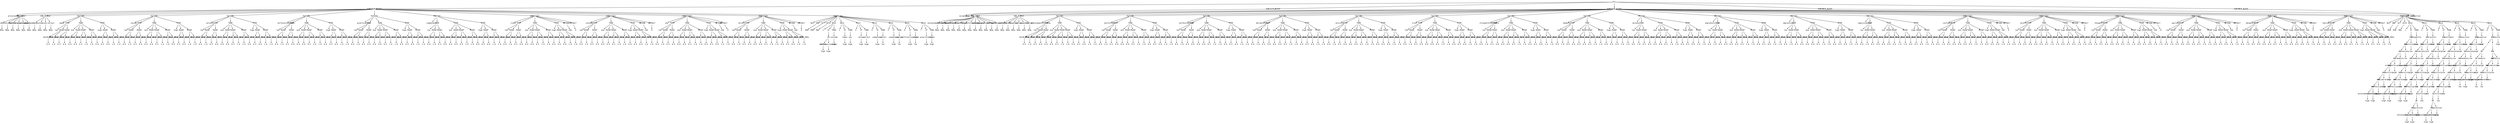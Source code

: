 digraph {
  ordering=out;
  ranksep=.4;
  node [shape=plaintext, fixedsize=true, fontsize=11, fontname="Courier",
        width=.25, height=.25];
  edge [arrowsize=.5]
  n0 [label="FCL"];
  n1 [label="FUNCTION_BLOCK"];
  n1 [label="FUNCTION_BLOCK"];
  n2 [label="actionselection"];
  n3 [label="VAR_INPUT"];
  n3 [label="VAR_INPUT"];
  n4 [label="ideas"];
  n4 [label="ideas"];
  n5 [label="REAL"];
  n6 [label="values"];
  n6 [label="values"];
  n7 [label="REAL"];
  n8 [label="actions"];
  n8 [label="actions"];
  n9 [label="REAL"];
  n10 [label="selfconsciousness"];
  n10 [label="selfconsciousness"];
  n11 [label="REAL"];
  n12 [label="assertiveness"];
  n12 [label="assertiveness"];
  n13 [label="REAL"];
  n14 [label="competence"];
  n14 [label="competence"];
  n15 [label="REAL"];
  n16 [label="VAR_OUTPUT"];
  n16 [label="VAR_OUTPUT"];
  n17 [label="claim"];
  n17 [label="claim"];
  n18 [label="REAL"];
  n19 [label="concede"];
  n19 [label="concede"];
  n20 [label="REAL"];
  n21 [label="why"];
  n21 [label="why"];
  n22 [label="REAL"];
  n23 [label="retract"];
  n23 [label="retract"];
  n24 [label="REAL"];
  n25 [label="FUZZIFY"];
  n25 [label="FUZZIFY"];
  n26 [label="ideas"];
  n27 [label="TERM"];
  n27 [label="TERM"];
  n28 [label="low"];
  n29 [label="POINT"];
  n29 [label="POINT"];
  n30 [label="VALUE_REAL"];
  n30 [label="VALUE_REAL"];
  n31 [label="0.0"];
  n32 [label="VALUE_REAL"];
  n32 [label="VALUE_REAL"];
  n33 [label="1.0"];
  n34 [label="POINT"];
  n34 [label="POINT"];
  n35 [label="VALUE_REAL"];
  n35 [label="VALUE_REAL"];
  n36 [label="0.5"];
  n37 [label="VALUE_REAL"];
  n37 [label="VALUE_REAL"];
  n38 [label="0.0"];
  n39 [label="TERM"];
  n39 [label="TERM"];
  n40 [label="mid"];
  n41 [label="POINT"];
  n41 [label="POINT"];
  n42 [label="VALUE_REAL"];
  n42 [label="VALUE_REAL"];
  n43 [label="0.0"];
  n44 [label="VALUE_REAL"];
  n44 [label="VALUE_REAL"];
  n45 [label="0.0"];
  n46 [label="POINT"];
  n46 [label="POINT"];
  n47 [label="VALUE_REAL"];
  n47 [label="VALUE_REAL"];
  n48 [label="0.5"];
  n49 [label="VALUE_REAL"];
  n49 [label="VALUE_REAL"];
  n50 [label="1.0"];
  n51 [label="POINT"];
  n51 [label="POINT"];
  n52 [label="VALUE_REAL"];
  n52 [label="VALUE_REAL"];
  n53 [label="1.0"];
  n54 [label="VALUE_REAL"];
  n54 [label="VALUE_REAL"];
  n55 [label="0.0"];
  n56 [label="TERM"];
  n56 [label="TERM"];
  n57 [label="high"];
  n58 [label="POINT"];
  n58 [label="POINT"];
  n59 [label="VALUE_REAL"];
  n59 [label="VALUE_REAL"];
  n60 [label="0.5"];
  n61 [label="VALUE_REAL"];
  n61 [label="VALUE_REAL"];
  n62 [label="0.0"];
  n63 [label="POINT"];
  n63 [label="POINT"];
  n64 [label="VALUE_REAL"];
  n64 [label="VALUE_REAL"];
  n65 [label="1.0"];
  n66 [label="VALUE_REAL"];
  n66 [label="VALUE_REAL"];
  n67 [label="1.0"];
  n68 [label="FUZZIFY"];
  n68 [label="FUZZIFY"];
  n69 [label="values"];
  n70 [label="TERM"];
  n70 [label="TERM"];
  n71 [label="low"];
  n72 [label="POINT"];
  n72 [label="POINT"];
  n73 [label="VALUE_REAL"];
  n73 [label="VALUE_REAL"];
  n74 [label="0.0"];
  n75 [label="VALUE_REAL"];
  n75 [label="VALUE_REAL"];
  n76 [label="1.0"];
  n77 [label="POINT"];
  n77 [label="POINT"];
  n78 [label="VALUE_REAL"];
  n78 [label="VALUE_REAL"];
  n79 [label="0.5"];
  n80 [label="VALUE_REAL"];
  n80 [label="VALUE_REAL"];
  n81 [label="0.0"];
  n82 [label="TERM"];
  n82 [label="TERM"];
  n83 [label="mid"];
  n84 [label="POINT"];
  n84 [label="POINT"];
  n85 [label="VALUE_REAL"];
  n85 [label="VALUE_REAL"];
  n86 [label="0.0"];
  n87 [label="VALUE_REAL"];
  n87 [label="VALUE_REAL"];
  n88 [label="0.0"];
  n89 [label="POINT"];
  n89 [label="POINT"];
  n90 [label="VALUE_REAL"];
  n90 [label="VALUE_REAL"];
  n91 [label="0.5"];
  n92 [label="VALUE_REAL"];
  n92 [label="VALUE_REAL"];
  n93 [label="1.0"];
  n94 [label="POINT"];
  n94 [label="POINT"];
  n95 [label="VALUE_REAL"];
  n95 [label="VALUE_REAL"];
  n96 [label="1.0"];
  n97 [label="VALUE_REAL"];
  n97 [label="VALUE_REAL"];
  n98 [label="0.0"];
  n99 [label="TERM"];
  n99 [label="TERM"];
  n100 [label="high"];
  n101 [label="POINT"];
  n101 [label="POINT"];
  n102 [label="VALUE_REAL"];
  n102 [label="VALUE_REAL"];
  n103 [label="0.5"];
  n104 [label="VALUE_REAL"];
  n104 [label="VALUE_REAL"];
  n105 [label="0.0"];
  n106 [label="POINT"];
  n106 [label="POINT"];
  n107 [label="VALUE_REAL"];
  n107 [label="VALUE_REAL"];
  n108 [label="1.0"];
  n109 [label="VALUE_REAL"];
  n109 [label="VALUE_REAL"];
  n110 [label="1.0"];
  n111 [label="FUZZIFY"];
  n111 [label="FUZZIFY"];
  n112 [label="actions"];
  n113 [label="TERM"];
  n113 [label="TERM"];
  n114 [label="low"];
  n115 [label="POINT"];
  n115 [label="POINT"];
  n116 [label="VALUE_REAL"];
  n116 [label="VALUE_REAL"];
  n117 [label="0.0"];
  n118 [label="VALUE_REAL"];
  n118 [label="VALUE_REAL"];
  n119 [label="1.0"];
  n120 [label="POINT"];
  n120 [label="POINT"];
  n121 [label="VALUE_REAL"];
  n121 [label="VALUE_REAL"];
  n122 [label="0.5"];
  n123 [label="VALUE_REAL"];
  n123 [label="VALUE_REAL"];
  n124 [label="0.0"];
  n125 [label="TERM"];
  n125 [label="TERM"];
  n126 [label="mid"];
  n127 [label="POINT"];
  n127 [label="POINT"];
  n128 [label="VALUE_REAL"];
  n128 [label="VALUE_REAL"];
  n129 [label="0.0"];
  n130 [label="VALUE_REAL"];
  n130 [label="VALUE_REAL"];
  n131 [label="0.0"];
  n132 [label="POINT"];
  n132 [label="POINT"];
  n133 [label="VALUE_REAL"];
  n133 [label="VALUE_REAL"];
  n134 [label="0.5"];
  n135 [label="VALUE_REAL"];
  n135 [label="VALUE_REAL"];
  n136 [label="1.0"];
  n137 [label="POINT"];
  n137 [label="POINT"];
  n138 [label="VALUE_REAL"];
  n138 [label="VALUE_REAL"];
  n139 [label="1.0"];
  n140 [label="VALUE_REAL"];
  n140 [label="VALUE_REAL"];
  n141 [label="0.0"];
  n142 [label="TERM"];
  n142 [label="TERM"];
  n143 [label="high"];
  n144 [label="POINT"];
  n144 [label="POINT"];
  n145 [label="VALUE_REAL"];
  n145 [label="VALUE_REAL"];
  n146 [label="0.5"];
  n147 [label="VALUE_REAL"];
  n147 [label="VALUE_REAL"];
  n148 [label="0.0"];
  n149 [label="POINT"];
  n149 [label="POINT"];
  n150 [label="VALUE_REAL"];
  n150 [label="VALUE_REAL"];
  n151 [label="1.0"];
  n152 [label="VALUE_REAL"];
  n152 [label="VALUE_REAL"];
  n153 [label="1.0"];
  n154 [label="FUZZIFY"];
  n154 [label="FUZZIFY"];
  n155 [label="selfconsciousness"];
  n156 [label="TERM"];
  n156 [label="TERM"];
  n157 [label="low"];
  n158 [label="POINT"];
  n158 [label="POINT"];
  n159 [label="VALUE_REAL"];
  n159 [label="VALUE_REAL"];
  n160 [label="0.0"];
  n161 [label="VALUE_REAL"];
  n161 [label="VALUE_REAL"];
  n162 [label="1.0"];
  n163 [label="POINT"];
  n163 [label="POINT"];
  n164 [label="VALUE_REAL"];
  n164 [label="VALUE_REAL"];
  n165 [label="0.5"];
  n166 [label="VALUE_REAL"];
  n166 [label="VALUE_REAL"];
  n167 [label="0.0"];
  n168 [label="TERM"];
  n168 [label="TERM"];
  n169 [label="mid"];
  n170 [label="POINT"];
  n170 [label="POINT"];
  n171 [label="VALUE_REAL"];
  n171 [label="VALUE_REAL"];
  n172 [label="0.0"];
  n173 [label="VALUE_REAL"];
  n173 [label="VALUE_REAL"];
  n174 [label="0.0"];
  n175 [label="POINT"];
  n175 [label="POINT"];
  n176 [label="VALUE_REAL"];
  n176 [label="VALUE_REAL"];
  n177 [label="0.5"];
  n178 [label="VALUE_REAL"];
  n178 [label="VALUE_REAL"];
  n179 [label="1.0"];
  n180 [label="POINT"];
  n180 [label="POINT"];
  n181 [label="VALUE_REAL"];
  n181 [label="VALUE_REAL"];
  n182 [label="1.0"];
  n183 [label="VALUE_REAL"];
  n183 [label="VALUE_REAL"];
  n184 [label="0.0"];
  n185 [label="TERM"];
  n185 [label="TERM"];
  n186 [label="high"];
  n187 [label="POINT"];
  n187 [label="POINT"];
  n188 [label="VALUE_REAL"];
  n188 [label="VALUE_REAL"];
  n189 [label="0.5"];
  n190 [label="VALUE_REAL"];
  n190 [label="VALUE_REAL"];
  n191 [label="0.0"];
  n192 [label="POINT"];
  n192 [label="POINT"];
  n193 [label="VALUE_REAL"];
  n193 [label="VALUE_REAL"];
  n194 [label="1.0"];
  n195 [label="VALUE_REAL"];
  n195 [label="VALUE_REAL"];
  n196 [label="1.0"];
  n197 [label="FUZZIFY"];
  n197 [label="FUZZIFY"];
  n198 [label="assertiveness"];
  n199 [label="TERM"];
  n199 [label="TERM"];
  n200 [label="low"];
  n201 [label="POINT"];
  n201 [label="POINT"];
  n202 [label="VALUE_REAL"];
  n202 [label="VALUE_REAL"];
  n203 [label="0.0"];
  n204 [label="VALUE_REAL"];
  n204 [label="VALUE_REAL"];
  n205 [label="1.0"];
  n206 [label="POINT"];
  n206 [label="POINT"];
  n207 [label="VALUE_REAL"];
  n207 [label="VALUE_REAL"];
  n208 [label="0.5"];
  n209 [label="VALUE_REAL"];
  n209 [label="VALUE_REAL"];
  n210 [label="0.0"];
  n211 [label="TERM"];
  n211 [label="TERM"];
  n212 [label="mid"];
  n213 [label="POINT"];
  n213 [label="POINT"];
  n214 [label="VALUE_REAL"];
  n214 [label="VALUE_REAL"];
  n215 [label="0.0"];
  n216 [label="VALUE_REAL"];
  n216 [label="VALUE_REAL"];
  n217 [label="0.0"];
  n218 [label="POINT"];
  n218 [label="POINT"];
  n219 [label="VALUE_REAL"];
  n219 [label="VALUE_REAL"];
  n220 [label="0.5"];
  n221 [label="VALUE_REAL"];
  n221 [label="VALUE_REAL"];
  n222 [label="1.0"];
  n223 [label="POINT"];
  n223 [label="POINT"];
  n224 [label="VALUE_REAL"];
  n224 [label="VALUE_REAL"];
  n225 [label="1.0"];
  n226 [label="VALUE_REAL"];
  n226 [label="VALUE_REAL"];
  n227 [label="0.0"];
  n228 [label="TERM"];
  n228 [label="TERM"];
  n229 [label="high"];
  n230 [label="POINT"];
  n230 [label="POINT"];
  n231 [label="VALUE_REAL"];
  n231 [label="VALUE_REAL"];
  n232 [label="0.5"];
  n233 [label="VALUE_REAL"];
  n233 [label="VALUE_REAL"];
  n234 [label="0.0"];
  n235 [label="POINT"];
  n235 [label="POINT"];
  n236 [label="VALUE_REAL"];
  n236 [label="VALUE_REAL"];
  n237 [label="1.0"];
  n238 [label="VALUE_REAL"];
  n238 [label="VALUE_REAL"];
  n239 [label="1.0"];
  n240 [label="FUZZIFY"];
  n240 [label="FUZZIFY"];
  n241 [label="competence"];
  n242 [label="TERM"];
  n242 [label="TERM"];
  n243 [label="low"];
  n244 [label="POINT"];
  n244 [label="POINT"];
  n245 [label="VALUE_REAL"];
  n245 [label="VALUE_REAL"];
  n246 [label="0.0"];
  n247 [label="VALUE_REAL"];
  n247 [label="VALUE_REAL"];
  n248 [label="1.0"];
  n249 [label="POINT"];
  n249 [label="POINT"];
  n250 [label="VALUE_REAL"];
  n250 [label="VALUE_REAL"];
  n251 [label="0.5"];
  n252 [label="VALUE_REAL"];
  n252 [label="VALUE_REAL"];
  n253 [label="0.0"];
  n254 [label="TERM"];
  n254 [label="TERM"];
  n255 [label="mid"];
  n256 [label="POINT"];
  n256 [label="POINT"];
  n257 [label="VALUE_REAL"];
  n257 [label="VALUE_REAL"];
  n258 [label="0.0"];
  n259 [label="VALUE_REAL"];
  n259 [label="VALUE_REAL"];
  n260 [label="0.0"];
  n261 [label="POINT"];
  n261 [label="POINT"];
  n262 [label="VALUE_REAL"];
  n262 [label="VALUE_REAL"];
  n263 [label="0.5"];
  n264 [label="VALUE_REAL"];
  n264 [label="VALUE_REAL"];
  n265 [label="1.0"];
  n266 [label="POINT"];
  n266 [label="POINT"];
  n267 [label="VALUE_REAL"];
  n267 [label="VALUE_REAL"];
  n268 [label="1.0"];
  n269 [label="VALUE_REAL"];
  n269 [label="VALUE_REAL"];
  n270 [label="0.0"];
  n271 [label="TERM"];
  n271 [label="TERM"];
  n272 [label="high"];
  n273 [label="POINT"];
  n273 [label="POINT"];
  n274 [label="VALUE_REAL"];
  n274 [label="VALUE_REAL"];
  n275 [label="0.5"];
  n276 [label="VALUE_REAL"];
  n276 [label="VALUE_REAL"];
  n277 [label="0.0"];
  n278 [label="POINT"];
  n278 [label="POINT"];
  n279 [label="VALUE_REAL"];
  n279 [label="VALUE_REAL"];
  n280 [label="1.0"];
  n281 [label="VALUE_REAL"];
  n281 [label="VALUE_REAL"];
  n282 [label="1.0"];
  n283 [label="DEFUZZIFY"];
  n283 [label="DEFUZZIFY"];
  n284 [label="claim"];
  n285 [label="TERM"];
  n285 [label="TERM"];
  n286 [label="low"];
  n287 [label="POINT"];
  n287 [label="POINT"];
  n288 [label="VALUE_REAL"];
  n288 [label="VALUE_REAL"];
  n289 [label="0.0"];
  n290 [label="VALUE_REAL"];
  n290 [label="VALUE_REAL"];
  n291 [label="1.0"];
  n292 [label="POINT"];
  n292 [label="POINT"];
  n293 [label="VALUE_REAL"];
  n293 [label="VALUE_REAL"];
  n294 [label="0.5"];
  n295 [label="VALUE_REAL"];
  n295 [label="VALUE_REAL"];
  n296 [label="0.0"];
  n297 [label="TERM"];
  n297 [label="TERM"];
  n298 [label="mid"];
  n299 [label="POINT"];
  n299 [label="POINT"];
  n300 [label="VALUE_REAL"];
  n300 [label="VALUE_REAL"];
  n301 [label="0.0"];
  n302 [label="VALUE_REAL"];
  n302 [label="VALUE_REAL"];
  n303 [label="0.0"];
  n304 [label="POINT"];
  n304 [label="POINT"];
  n305 [label="VALUE_REAL"];
  n305 [label="VALUE_REAL"];
  n306 [label="0.5"];
  n307 [label="VALUE_REAL"];
  n307 [label="VALUE_REAL"];
  n308 [label="1.0"];
  n309 [label="POINT"];
  n309 [label="POINT"];
  n310 [label="VALUE_REAL"];
  n310 [label="VALUE_REAL"];
  n311 [label="1.0"];
  n312 [label="VALUE_REAL"];
  n312 [label="VALUE_REAL"];
  n313 [label="0.0"];
  n314 [label="TERM"];
  n314 [label="TERM"];
  n315 [label="high"];
  n316 [label="POINT"];
  n316 [label="POINT"];
  n317 [label="VALUE_REAL"];
  n317 [label="VALUE_REAL"];
  n318 [label="0.5"];
  n319 [label="VALUE_REAL"];
  n319 [label="VALUE_REAL"];
  n320 [label="0.0"];
  n321 [label="POINT"];
  n321 [label="POINT"];
  n322 [label="VALUE_REAL"];
  n322 [label="VALUE_REAL"];
  n323 [label="1.0"];
  n324 [label="VALUE_REAL"];
  n324 [label="VALUE_REAL"];
  n325 [label="1.0"];
  n326 [label="METHOD"];
  n326 [label="METHOD"];
  n327 [label="COG"];
  n328 [label="DEFAULT"];
  n328 [label="DEFAULT"];
  n329 [label="0"];
  n330 [label="DEFUZZIFY"];
  n330 [label="DEFUZZIFY"];
  n331 [label="concede"];
  n332 [label="TERM"];
  n332 [label="TERM"];
  n333 [label="low"];
  n334 [label="POINT"];
  n334 [label="POINT"];
  n335 [label="VALUE_REAL"];
  n335 [label="VALUE_REAL"];
  n336 [label="0.0"];
  n337 [label="VALUE_REAL"];
  n337 [label="VALUE_REAL"];
  n338 [label="1.0"];
  n339 [label="POINT"];
  n339 [label="POINT"];
  n340 [label="VALUE_REAL"];
  n340 [label="VALUE_REAL"];
  n341 [label="0.5"];
  n342 [label="VALUE_REAL"];
  n342 [label="VALUE_REAL"];
  n343 [label="0.0"];
  n344 [label="TERM"];
  n344 [label="TERM"];
  n345 [label="mid"];
  n346 [label="POINT"];
  n346 [label="POINT"];
  n347 [label="VALUE_REAL"];
  n347 [label="VALUE_REAL"];
  n348 [label="0.0"];
  n349 [label="VALUE_REAL"];
  n349 [label="VALUE_REAL"];
  n350 [label="0.0"];
  n351 [label="POINT"];
  n351 [label="POINT"];
  n352 [label="VALUE_REAL"];
  n352 [label="VALUE_REAL"];
  n353 [label="0.5"];
  n354 [label="VALUE_REAL"];
  n354 [label="VALUE_REAL"];
  n355 [label="1.0"];
  n356 [label="POINT"];
  n356 [label="POINT"];
  n357 [label="VALUE_REAL"];
  n357 [label="VALUE_REAL"];
  n358 [label="1.0"];
  n359 [label="VALUE_REAL"];
  n359 [label="VALUE_REAL"];
  n360 [label="0.0"];
  n361 [label="TERM"];
  n361 [label="TERM"];
  n362 [label="high"];
  n363 [label="POINT"];
  n363 [label="POINT"];
  n364 [label="VALUE_REAL"];
  n364 [label="VALUE_REAL"];
  n365 [label="0.5"];
  n366 [label="VALUE_REAL"];
  n366 [label="VALUE_REAL"];
  n367 [label="0.0"];
  n368 [label="POINT"];
  n368 [label="POINT"];
  n369 [label="VALUE_REAL"];
  n369 [label="VALUE_REAL"];
  n370 [label="1.0"];
  n371 [label="VALUE_REAL"];
  n371 [label="VALUE_REAL"];
  n372 [label="1.0"];
  n373 [label="METHOD"];
  n373 [label="METHOD"];
  n374 [label="COG"];
  n375 [label="DEFAULT"];
  n375 [label="DEFAULT"];
  n376 [label="0"];
  n377 [label="DEFUZZIFY"];
  n377 [label="DEFUZZIFY"];
  n378 [label="why"];
  n379 [label="TERM"];
  n379 [label="TERM"];
  n380 [label="low"];
  n381 [label="POINT"];
  n381 [label="POINT"];
  n382 [label="VALUE_REAL"];
  n382 [label="VALUE_REAL"];
  n383 [label="0.0"];
  n384 [label="VALUE_REAL"];
  n384 [label="VALUE_REAL"];
  n385 [label="1.0"];
  n386 [label="POINT"];
  n386 [label="POINT"];
  n387 [label="VALUE_REAL"];
  n387 [label="VALUE_REAL"];
  n388 [label="0.5"];
  n389 [label="VALUE_REAL"];
  n389 [label="VALUE_REAL"];
  n390 [label="0.0"];
  n391 [label="TERM"];
  n391 [label="TERM"];
  n392 [label="mid"];
  n393 [label="POINT"];
  n393 [label="POINT"];
  n394 [label="VALUE_REAL"];
  n394 [label="VALUE_REAL"];
  n395 [label="0.0"];
  n396 [label="VALUE_REAL"];
  n396 [label="VALUE_REAL"];
  n397 [label="0.0"];
  n398 [label="POINT"];
  n398 [label="POINT"];
  n399 [label="VALUE_REAL"];
  n399 [label="VALUE_REAL"];
  n400 [label="0.5"];
  n401 [label="VALUE_REAL"];
  n401 [label="VALUE_REAL"];
  n402 [label="1.0"];
  n403 [label="POINT"];
  n403 [label="POINT"];
  n404 [label="VALUE_REAL"];
  n404 [label="VALUE_REAL"];
  n405 [label="1.0"];
  n406 [label="VALUE_REAL"];
  n406 [label="VALUE_REAL"];
  n407 [label="0.0"];
  n408 [label="TERM"];
  n408 [label="TERM"];
  n409 [label="high"];
  n410 [label="POINT"];
  n410 [label="POINT"];
  n411 [label="VALUE_REAL"];
  n411 [label="VALUE_REAL"];
  n412 [label="0.5"];
  n413 [label="VALUE_REAL"];
  n413 [label="VALUE_REAL"];
  n414 [label="0.0"];
  n415 [label="POINT"];
  n415 [label="POINT"];
  n416 [label="VALUE_REAL"];
  n416 [label="VALUE_REAL"];
  n417 [label="1.0"];
  n418 [label="VALUE_REAL"];
  n418 [label="VALUE_REAL"];
  n419 [label="1.0"];
  n420 [label="METHOD"];
  n420 [label="METHOD"];
  n421 [label="COG"];
  n422 [label="DEFAULT"];
  n422 [label="DEFAULT"];
  n423 [label="0"];
  n424 [label="DEFUZZIFY"];
  n424 [label="DEFUZZIFY"];
  n425 [label="retract"];
  n426 [label="TERM"];
  n426 [label="TERM"];
  n427 [label="low"];
  n428 [label="POINT"];
  n428 [label="POINT"];
  n429 [label="VALUE_REAL"];
  n429 [label="VALUE_REAL"];
  n430 [label="0.0"];
  n431 [label="VALUE_REAL"];
  n431 [label="VALUE_REAL"];
  n432 [label="1.0"];
  n433 [label="POINT"];
  n433 [label="POINT"];
  n434 [label="VALUE_REAL"];
  n434 [label="VALUE_REAL"];
  n435 [label="0.5"];
  n436 [label="VALUE_REAL"];
  n436 [label="VALUE_REAL"];
  n437 [label="0.0"];
  n438 [label="TERM"];
  n438 [label="TERM"];
  n439 [label="mid"];
  n440 [label="POINT"];
  n440 [label="POINT"];
  n441 [label="VALUE_REAL"];
  n441 [label="VALUE_REAL"];
  n442 [label="0.0"];
  n443 [label="VALUE_REAL"];
  n443 [label="VALUE_REAL"];
  n444 [label="0.0"];
  n445 [label="POINT"];
  n445 [label="POINT"];
  n446 [label="VALUE_REAL"];
  n446 [label="VALUE_REAL"];
  n447 [label="0.5"];
  n448 [label="VALUE_REAL"];
  n448 [label="VALUE_REAL"];
  n449 [label="1.0"];
  n450 [label="POINT"];
  n450 [label="POINT"];
  n451 [label="VALUE_REAL"];
  n451 [label="VALUE_REAL"];
  n452 [label="1.0"];
  n453 [label="VALUE_REAL"];
  n453 [label="VALUE_REAL"];
  n454 [label="0.0"];
  n455 [label="TERM"];
  n455 [label="TERM"];
  n456 [label="high"];
  n457 [label="POINT"];
  n457 [label="POINT"];
  n458 [label="VALUE_REAL"];
  n458 [label="VALUE_REAL"];
  n459 [label="0.5"];
  n460 [label="VALUE_REAL"];
  n460 [label="VALUE_REAL"];
  n461 [label="0.0"];
  n462 [label="POINT"];
  n462 [label="POINT"];
  n463 [label="VALUE_REAL"];
  n463 [label="VALUE_REAL"];
  n464 [label="1.0"];
  n465 [label="VALUE_REAL"];
  n465 [label="VALUE_REAL"];
  n466 [label="1.0"];
  n467 [label="METHOD"];
  n467 [label="METHOD"];
  n468 [label="COG"];
  n469 [label="DEFAULT"];
  n469 [label="DEFAULT"];
  n470 [label="0"];
  n471 [label="RULEBLOCK"];
  n471 [label="RULEBLOCK"];
  n472 [label="No1"];
  n473 [label="AND"];
  n473 [label="AND"];
  n474 [label="MIN"];
  n475 [label="ACT"];
  n475 [label="ACT"];
  n476 [label="MIN"];
  n477 [label="ACCU"];
  n477 [label="ACCU"];
  n478 [label="MAX"];
  n479 [label="RULE"];
  n479 [label="RULE"];
  n480 [label="1"];
  n481 [label="IF"];
  n481 [label="IF"];
  n482 [label="OR"];
  n482 [label="OR"];
  n483 [label="actions"];
  n483 [label="actions"];
  n484 [label="high"];
  n485 [label="selfconsciousness"];
  n485 [label="selfconsciousness"];
  n486 [label="high"];
  n487 [label="THEN"];
  n487 [label="THEN"];
  n488 [label="concede"];
  n488 [label="concede"];
  n489 [label="high"];
  n490 [label="RULE"];
  n490 [label="RULE"];
  n491 [label="2"];
  n492 [label="IF"];
  n492 [label="IF"];
  n493 [label="ideas"];
  n493 [label="ideas"];
  n494 [label="high"];
  n495 [label="THEN"];
  n495 [label="THEN"];
  n496 [label="why"];
  n496 [label="why"];
  n497 [label="high"];
  n498 [label="RULE"];
  n498 [label="RULE"];
  n499 [label="3"];
  n500 [label="IF"];
  n500 [label="IF"];
  n501 [label="values"];
  n501 [label="values"];
  n502 [label="high"];
  n503 [label="THEN"];
  n503 [label="THEN"];
  n504 [label="retract"];
  n504 [label="retract"];
  n505 [label="high"];
  n506 [label="RULE"];
  n506 [label="RULE"];
  n507 [label="4"];
  n508 [label="IF"];
  n508 [label="IF"];
  n509 [label="competence"];
  n509 [label="competence"];
  n510 [label="high"];
  n511 [label="THEN"];
  n511 [label="THEN"];
  n512 [label="retract"];
  n512 [label="retract"];
  n513 [label="low"];
  n514 [label="RULE"];
  n514 [label="RULE"];
  n515 [label="5"];
  n516 [label="IF"];
  n516 [label="IF"];
  n517 [label="competence"];
  n517 [label="competence"];
  n518 [label="high"];
  n519 [label="THEN"];
  n519 [label="THEN"];
  n520 [label="concede"];
  n520 [label="concede"];
  n521 [label="low"];
  n522 [label="RULE"];
  n522 [label="RULE"];
  n523 [label="6"];
  n524 [label="IF"];
  n524 [label="IF"];
  n525 [label="selfconsciousness"];
  n525 [label="selfconsciousness"];
  n526 [label="high"];
  n527 [label="THEN"];
  n527 [label="THEN"];
  n528 [label="claim"];
  n528 [label="claim"];
  n529 [label="low"];
  n530 [label="RULE"];
  n530 [label="RULE"];
  n531 [label="7"];
  n532 [label="IF"];
  n532 [label="IF"];
  n533 [label="assertiveness"];
  n533 [label="assertiveness"];
  n534 [label="high"];
  n535 [label="THEN"];
  n535 [label="THEN"];
  n536 [label="claim"];
  n536 [label="claim"];
  n537 [label="high"];
  n538 [label="FUNCTION_BLOCK"];
  n538 [label="FUNCTION_BLOCK"];
  n539 [label="acceptance"];
  n540 [label="FUNCTION_BLOCK"];
  n540 [label="FUNCTION_BLOCK"];
  n541 [label="assertion"];
  n542 [label="VAR_INPUT"];
  n542 [label="VAR_INPUT"];
  n543 [label="achievementstriving"];
  n543 [label="achievementstriving"];
  n544 [label="REAL"];
  n545 [label="dutifulness"];
  n545 [label="dutifulness"];
  n546 [label="REAL"];
  n547 [label="selfdiscipline"];
  n547 [label="selfdiscipline"];
  n548 [label="REAL"];
  n549 [label="deliberation"];
  n549 [label="deliberation"];
  n550 [label="REAL"];
  n551 [label="activity"];
  n551 [label="activity"];
  n552 [label="REAL"];
  n553 [label="trust"];
  n553 [label="trust"];
  n554 [label="REAL"];
  n555 [label="straightforwardness"];
  n555 [label="straightforwardness"];
  n556 [label="REAL"];
  n557 [label="modesty"];
  n557 [label="modesty"];
  n558 [label="REAL"];
  n559 [label="anxiety"];
  n559 [label="anxiety"];
  n560 [label="REAL"];
  n561 [label="angryhostility"];
  n561 [label="angryhostility"];
  n562 [label="REAL"];
  n563 [label="depression"];
  n563 [label="depression"];
  n564 [label="REAL"];
  n565 [label="impulsiveness"];
  n565 [label="impulsiveness"];
  n566 [label="REAL"];
  n567 [label="VAR_OUTPUT"];
  n567 [label="VAR_OUTPUT"];
  n568 [label="confident"];
  n568 [label="confident"];
  n569 [label="REAL"];
  n570 [label="careful"];
  n570 [label="careful"];
  n571 [label="REAL"];
  n572 [label="thoughtful"];
  n572 [label="thoughtful"];
  n573 [label="REAL"];
  n574 [label="spurious"];
  n574 [label="spurious"];
  n575 [label="REAL"];
  n576 [label="deceptive"];
  n576 [label="deceptive"];
  n577 [label="REAL"];
  n578 [label="hesitant"];
  n578 [label="hesitant"];
  n579 [label="REAL"];
  n580 [label="FUZZIFY"];
  n580 [label="FUZZIFY"];
  n581 [label="achievementstriving"];
  n582 [label="TERM"];
  n582 [label="TERM"];
  n583 [label="low"];
  n584 [label="POINT"];
  n584 [label="POINT"];
  n585 [label="VALUE_REAL"];
  n585 [label="VALUE_REAL"];
  n586 [label="0.0"];
  n587 [label="VALUE_REAL"];
  n587 [label="VALUE_REAL"];
  n588 [label="1.0"];
  n589 [label="POINT"];
  n589 [label="POINT"];
  n590 [label="VALUE_REAL"];
  n590 [label="VALUE_REAL"];
  n591 [label="0.5"];
  n592 [label="VALUE_REAL"];
  n592 [label="VALUE_REAL"];
  n593 [label="0.0"];
  n594 [label="TERM"];
  n594 [label="TERM"];
  n595 [label="mid"];
  n596 [label="POINT"];
  n596 [label="POINT"];
  n597 [label="VALUE_REAL"];
  n597 [label="VALUE_REAL"];
  n598 [label="0.0"];
  n599 [label="VALUE_REAL"];
  n599 [label="VALUE_REAL"];
  n600 [label="0.0"];
  n601 [label="POINT"];
  n601 [label="POINT"];
  n602 [label="VALUE_REAL"];
  n602 [label="VALUE_REAL"];
  n603 [label="0.5"];
  n604 [label="VALUE_REAL"];
  n604 [label="VALUE_REAL"];
  n605 [label="1.0"];
  n606 [label="POINT"];
  n606 [label="POINT"];
  n607 [label="VALUE_REAL"];
  n607 [label="VALUE_REAL"];
  n608 [label="1.0"];
  n609 [label="VALUE_REAL"];
  n609 [label="VALUE_REAL"];
  n610 [label="0.0"];
  n611 [label="TERM"];
  n611 [label="TERM"];
  n612 [label="high"];
  n613 [label="POINT"];
  n613 [label="POINT"];
  n614 [label="VALUE_REAL"];
  n614 [label="VALUE_REAL"];
  n615 [label="0.5"];
  n616 [label="VALUE_REAL"];
  n616 [label="VALUE_REAL"];
  n617 [label="0.0"];
  n618 [label="POINT"];
  n618 [label="POINT"];
  n619 [label="VALUE_REAL"];
  n619 [label="VALUE_REAL"];
  n620 [label="1.0"];
  n621 [label="VALUE_REAL"];
  n621 [label="VALUE_REAL"];
  n622 [label="1.0"];
  n623 [label="FUZZIFY"];
  n623 [label="FUZZIFY"];
  n624 [label="dutifulness"];
  n625 [label="TERM"];
  n625 [label="TERM"];
  n626 [label="low"];
  n627 [label="POINT"];
  n627 [label="POINT"];
  n628 [label="VALUE_REAL"];
  n628 [label="VALUE_REAL"];
  n629 [label="0.0"];
  n630 [label="VALUE_REAL"];
  n630 [label="VALUE_REAL"];
  n631 [label="1.0"];
  n632 [label="POINT"];
  n632 [label="POINT"];
  n633 [label="VALUE_REAL"];
  n633 [label="VALUE_REAL"];
  n634 [label="0.5"];
  n635 [label="VALUE_REAL"];
  n635 [label="VALUE_REAL"];
  n636 [label="0.0"];
  n637 [label="TERM"];
  n637 [label="TERM"];
  n638 [label="mid"];
  n639 [label="POINT"];
  n639 [label="POINT"];
  n640 [label="VALUE_REAL"];
  n640 [label="VALUE_REAL"];
  n641 [label="0.0"];
  n642 [label="VALUE_REAL"];
  n642 [label="VALUE_REAL"];
  n643 [label="0.0"];
  n644 [label="POINT"];
  n644 [label="POINT"];
  n645 [label="VALUE_REAL"];
  n645 [label="VALUE_REAL"];
  n646 [label="0.5"];
  n647 [label="VALUE_REAL"];
  n647 [label="VALUE_REAL"];
  n648 [label="1.0"];
  n649 [label="POINT"];
  n649 [label="POINT"];
  n650 [label="VALUE_REAL"];
  n650 [label="VALUE_REAL"];
  n651 [label="1.0"];
  n652 [label="VALUE_REAL"];
  n652 [label="VALUE_REAL"];
  n653 [label="0.0"];
  n654 [label="TERM"];
  n654 [label="TERM"];
  n655 [label="high"];
  n656 [label="POINT"];
  n656 [label="POINT"];
  n657 [label="VALUE_REAL"];
  n657 [label="VALUE_REAL"];
  n658 [label="0.5"];
  n659 [label="VALUE_REAL"];
  n659 [label="VALUE_REAL"];
  n660 [label="0.0"];
  n661 [label="POINT"];
  n661 [label="POINT"];
  n662 [label="VALUE_REAL"];
  n662 [label="VALUE_REAL"];
  n663 [label="1.0"];
  n664 [label="VALUE_REAL"];
  n664 [label="VALUE_REAL"];
  n665 [label="1.0"];
  n666 [label="FUZZIFY"];
  n666 [label="FUZZIFY"];
  n667 [label="selfdiscipline"];
  n668 [label="TERM"];
  n668 [label="TERM"];
  n669 [label="low"];
  n670 [label="POINT"];
  n670 [label="POINT"];
  n671 [label="VALUE_REAL"];
  n671 [label="VALUE_REAL"];
  n672 [label="0.0"];
  n673 [label="VALUE_REAL"];
  n673 [label="VALUE_REAL"];
  n674 [label="1.0"];
  n675 [label="POINT"];
  n675 [label="POINT"];
  n676 [label="VALUE_REAL"];
  n676 [label="VALUE_REAL"];
  n677 [label="0.5"];
  n678 [label="VALUE_REAL"];
  n678 [label="VALUE_REAL"];
  n679 [label="0.0"];
  n680 [label="TERM"];
  n680 [label="TERM"];
  n681 [label="mid"];
  n682 [label="POINT"];
  n682 [label="POINT"];
  n683 [label="VALUE_REAL"];
  n683 [label="VALUE_REAL"];
  n684 [label="0.0"];
  n685 [label="VALUE_REAL"];
  n685 [label="VALUE_REAL"];
  n686 [label="0.0"];
  n687 [label="POINT"];
  n687 [label="POINT"];
  n688 [label="VALUE_REAL"];
  n688 [label="VALUE_REAL"];
  n689 [label="0.5"];
  n690 [label="VALUE_REAL"];
  n690 [label="VALUE_REAL"];
  n691 [label="1.0"];
  n692 [label="POINT"];
  n692 [label="POINT"];
  n693 [label="VALUE_REAL"];
  n693 [label="VALUE_REAL"];
  n694 [label="1.0"];
  n695 [label="VALUE_REAL"];
  n695 [label="VALUE_REAL"];
  n696 [label="0.0"];
  n697 [label="TERM"];
  n697 [label="TERM"];
  n698 [label="high"];
  n699 [label="POINT"];
  n699 [label="POINT"];
  n700 [label="VALUE_REAL"];
  n700 [label="VALUE_REAL"];
  n701 [label="0.5"];
  n702 [label="VALUE_REAL"];
  n702 [label="VALUE_REAL"];
  n703 [label="0.0"];
  n704 [label="POINT"];
  n704 [label="POINT"];
  n705 [label="VALUE_REAL"];
  n705 [label="VALUE_REAL"];
  n706 [label="1.0"];
  n707 [label="VALUE_REAL"];
  n707 [label="VALUE_REAL"];
  n708 [label="1.0"];
  n709 [label="FUZZIFY"];
  n709 [label="FUZZIFY"];
  n710 [label="deliberation"];
  n711 [label="TERM"];
  n711 [label="TERM"];
  n712 [label="low"];
  n713 [label="POINT"];
  n713 [label="POINT"];
  n714 [label="VALUE_REAL"];
  n714 [label="VALUE_REAL"];
  n715 [label="0.0"];
  n716 [label="VALUE_REAL"];
  n716 [label="VALUE_REAL"];
  n717 [label="1.0"];
  n718 [label="POINT"];
  n718 [label="POINT"];
  n719 [label="VALUE_REAL"];
  n719 [label="VALUE_REAL"];
  n720 [label="0.5"];
  n721 [label="VALUE_REAL"];
  n721 [label="VALUE_REAL"];
  n722 [label="0.0"];
  n723 [label="TERM"];
  n723 [label="TERM"];
  n724 [label="mid"];
  n725 [label="POINT"];
  n725 [label="POINT"];
  n726 [label="VALUE_REAL"];
  n726 [label="VALUE_REAL"];
  n727 [label="0.0"];
  n728 [label="VALUE_REAL"];
  n728 [label="VALUE_REAL"];
  n729 [label="0.0"];
  n730 [label="POINT"];
  n730 [label="POINT"];
  n731 [label="VALUE_REAL"];
  n731 [label="VALUE_REAL"];
  n732 [label="0.5"];
  n733 [label="VALUE_REAL"];
  n733 [label="VALUE_REAL"];
  n734 [label="1.0"];
  n735 [label="POINT"];
  n735 [label="POINT"];
  n736 [label="VALUE_REAL"];
  n736 [label="VALUE_REAL"];
  n737 [label="1.0"];
  n738 [label="VALUE_REAL"];
  n738 [label="VALUE_REAL"];
  n739 [label="0.0"];
  n740 [label="TERM"];
  n740 [label="TERM"];
  n741 [label="high"];
  n742 [label="POINT"];
  n742 [label="POINT"];
  n743 [label="VALUE_REAL"];
  n743 [label="VALUE_REAL"];
  n744 [label="0.5"];
  n745 [label="VALUE_REAL"];
  n745 [label="VALUE_REAL"];
  n746 [label="0.0"];
  n747 [label="POINT"];
  n747 [label="POINT"];
  n748 [label="VALUE_REAL"];
  n748 [label="VALUE_REAL"];
  n749 [label="1.0"];
  n750 [label="VALUE_REAL"];
  n750 [label="VALUE_REAL"];
  n751 [label="1.0"];
  n752 [label="FUZZIFY"];
  n752 [label="FUZZIFY"];
  n753 [label="activity"];
  n754 [label="TERM"];
  n754 [label="TERM"];
  n755 [label="low"];
  n756 [label="POINT"];
  n756 [label="POINT"];
  n757 [label="VALUE_REAL"];
  n757 [label="VALUE_REAL"];
  n758 [label="0.0"];
  n759 [label="VALUE_REAL"];
  n759 [label="VALUE_REAL"];
  n760 [label="1.0"];
  n761 [label="POINT"];
  n761 [label="POINT"];
  n762 [label="VALUE_REAL"];
  n762 [label="VALUE_REAL"];
  n763 [label="0.5"];
  n764 [label="VALUE_REAL"];
  n764 [label="VALUE_REAL"];
  n765 [label="0.0"];
  n766 [label="TERM"];
  n766 [label="TERM"];
  n767 [label="mid"];
  n768 [label="POINT"];
  n768 [label="POINT"];
  n769 [label="VALUE_REAL"];
  n769 [label="VALUE_REAL"];
  n770 [label="0.0"];
  n771 [label="VALUE_REAL"];
  n771 [label="VALUE_REAL"];
  n772 [label="0.0"];
  n773 [label="POINT"];
  n773 [label="POINT"];
  n774 [label="VALUE_REAL"];
  n774 [label="VALUE_REAL"];
  n775 [label="0.5"];
  n776 [label="VALUE_REAL"];
  n776 [label="VALUE_REAL"];
  n777 [label="1.0"];
  n778 [label="POINT"];
  n778 [label="POINT"];
  n779 [label="VALUE_REAL"];
  n779 [label="VALUE_REAL"];
  n780 [label="1.0"];
  n781 [label="VALUE_REAL"];
  n781 [label="VALUE_REAL"];
  n782 [label="0.0"];
  n783 [label="TERM"];
  n783 [label="TERM"];
  n784 [label="high"];
  n785 [label="POINT"];
  n785 [label="POINT"];
  n786 [label="VALUE_REAL"];
  n786 [label="VALUE_REAL"];
  n787 [label="0.5"];
  n788 [label="VALUE_REAL"];
  n788 [label="VALUE_REAL"];
  n789 [label="0.0"];
  n790 [label="POINT"];
  n790 [label="POINT"];
  n791 [label="VALUE_REAL"];
  n791 [label="VALUE_REAL"];
  n792 [label="1.0"];
  n793 [label="VALUE_REAL"];
  n793 [label="VALUE_REAL"];
  n794 [label="1.0"];
  n795 [label="FUZZIFY"];
  n795 [label="FUZZIFY"];
  n796 [label="trust"];
  n797 [label="TERM"];
  n797 [label="TERM"];
  n798 [label="low"];
  n799 [label="POINT"];
  n799 [label="POINT"];
  n800 [label="VALUE_REAL"];
  n800 [label="VALUE_REAL"];
  n801 [label="0.0"];
  n802 [label="VALUE_REAL"];
  n802 [label="VALUE_REAL"];
  n803 [label="1.0"];
  n804 [label="POINT"];
  n804 [label="POINT"];
  n805 [label="VALUE_REAL"];
  n805 [label="VALUE_REAL"];
  n806 [label="0.5"];
  n807 [label="VALUE_REAL"];
  n807 [label="VALUE_REAL"];
  n808 [label="0.0"];
  n809 [label="TERM"];
  n809 [label="TERM"];
  n810 [label="mid"];
  n811 [label="POINT"];
  n811 [label="POINT"];
  n812 [label="VALUE_REAL"];
  n812 [label="VALUE_REAL"];
  n813 [label="0.0"];
  n814 [label="VALUE_REAL"];
  n814 [label="VALUE_REAL"];
  n815 [label="0.0"];
  n816 [label="POINT"];
  n816 [label="POINT"];
  n817 [label="VALUE_REAL"];
  n817 [label="VALUE_REAL"];
  n818 [label="0.5"];
  n819 [label="VALUE_REAL"];
  n819 [label="VALUE_REAL"];
  n820 [label="1.0"];
  n821 [label="POINT"];
  n821 [label="POINT"];
  n822 [label="VALUE_REAL"];
  n822 [label="VALUE_REAL"];
  n823 [label="1.0"];
  n824 [label="VALUE_REAL"];
  n824 [label="VALUE_REAL"];
  n825 [label="0.0"];
  n826 [label="TERM"];
  n826 [label="TERM"];
  n827 [label="high"];
  n828 [label="POINT"];
  n828 [label="POINT"];
  n829 [label="VALUE_REAL"];
  n829 [label="VALUE_REAL"];
  n830 [label="0.5"];
  n831 [label="VALUE_REAL"];
  n831 [label="VALUE_REAL"];
  n832 [label="0.0"];
  n833 [label="POINT"];
  n833 [label="POINT"];
  n834 [label="VALUE_REAL"];
  n834 [label="VALUE_REAL"];
  n835 [label="1.0"];
  n836 [label="VALUE_REAL"];
  n836 [label="VALUE_REAL"];
  n837 [label="1.0"];
  n838 [label="FUZZIFY"];
  n838 [label="FUZZIFY"];
  n839 [label="straightforwardness"];
  n840 [label="TERM"];
  n840 [label="TERM"];
  n841 [label="low"];
  n842 [label="POINT"];
  n842 [label="POINT"];
  n843 [label="VALUE_REAL"];
  n843 [label="VALUE_REAL"];
  n844 [label="0.0"];
  n845 [label="VALUE_REAL"];
  n845 [label="VALUE_REAL"];
  n846 [label="1.0"];
  n847 [label="POINT"];
  n847 [label="POINT"];
  n848 [label="VALUE_REAL"];
  n848 [label="VALUE_REAL"];
  n849 [label="0.5"];
  n850 [label="VALUE_REAL"];
  n850 [label="VALUE_REAL"];
  n851 [label="0.0"];
  n852 [label="TERM"];
  n852 [label="TERM"];
  n853 [label="mid"];
  n854 [label="POINT"];
  n854 [label="POINT"];
  n855 [label="VALUE_REAL"];
  n855 [label="VALUE_REAL"];
  n856 [label="0.0"];
  n857 [label="VALUE_REAL"];
  n857 [label="VALUE_REAL"];
  n858 [label="0.0"];
  n859 [label="POINT"];
  n859 [label="POINT"];
  n860 [label="VALUE_REAL"];
  n860 [label="VALUE_REAL"];
  n861 [label="0.5"];
  n862 [label="VALUE_REAL"];
  n862 [label="VALUE_REAL"];
  n863 [label="1.0"];
  n864 [label="POINT"];
  n864 [label="POINT"];
  n865 [label="VALUE_REAL"];
  n865 [label="VALUE_REAL"];
  n866 [label="1.0"];
  n867 [label="VALUE_REAL"];
  n867 [label="VALUE_REAL"];
  n868 [label="0.0"];
  n869 [label="TERM"];
  n869 [label="TERM"];
  n870 [label="high"];
  n871 [label="POINT"];
  n871 [label="POINT"];
  n872 [label="VALUE_REAL"];
  n872 [label="VALUE_REAL"];
  n873 [label="0.5"];
  n874 [label="VALUE_REAL"];
  n874 [label="VALUE_REAL"];
  n875 [label="0.0"];
  n876 [label="POINT"];
  n876 [label="POINT"];
  n877 [label="VALUE_REAL"];
  n877 [label="VALUE_REAL"];
  n878 [label="1.0"];
  n879 [label="VALUE_REAL"];
  n879 [label="VALUE_REAL"];
  n880 [label="1.0"];
  n881 [label="FUZZIFY"];
  n881 [label="FUZZIFY"];
  n882 [label="modesty"];
  n883 [label="TERM"];
  n883 [label="TERM"];
  n884 [label="low"];
  n885 [label="POINT"];
  n885 [label="POINT"];
  n886 [label="VALUE_REAL"];
  n886 [label="VALUE_REAL"];
  n887 [label="0.0"];
  n888 [label="VALUE_REAL"];
  n888 [label="VALUE_REAL"];
  n889 [label="1.0"];
  n890 [label="POINT"];
  n890 [label="POINT"];
  n891 [label="VALUE_REAL"];
  n891 [label="VALUE_REAL"];
  n892 [label="0.5"];
  n893 [label="VALUE_REAL"];
  n893 [label="VALUE_REAL"];
  n894 [label="0.0"];
  n895 [label="TERM"];
  n895 [label="TERM"];
  n896 [label="mid"];
  n897 [label="POINT"];
  n897 [label="POINT"];
  n898 [label="VALUE_REAL"];
  n898 [label="VALUE_REAL"];
  n899 [label="0.0"];
  n900 [label="VALUE_REAL"];
  n900 [label="VALUE_REAL"];
  n901 [label="0.0"];
  n902 [label="POINT"];
  n902 [label="POINT"];
  n903 [label="VALUE_REAL"];
  n903 [label="VALUE_REAL"];
  n904 [label="0.5"];
  n905 [label="VALUE_REAL"];
  n905 [label="VALUE_REAL"];
  n906 [label="1.0"];
  n907 [label="POINT"];
  n907 [label="POINT"];
  n908 [label="VALUE_REAL"];
  n908 [label="VALUE_REAL"];
  n909 [label="1.0"];
  n910 [label="VALUE_REAL"];
  n910 [label="VALUE_REAL"];
  n911 [label="0.0"];
  n912 [label="TERM"];
  n912 [label="TERM"];
  n913 [label="high"];
  n914 [label="POINT"];
  n914 [label="POINT"];
  n915 [label="VALUE_REAL"];
  n915 [label="VALUE_REAL"];
  n916 [label="0.5"];
  n917 [label="VALUE_REAL"];
  n917 [label="VALUE_REAL"];
  n918 [label="0.0"];
  n919 [label="POINT"];
  n919 [label="POINT"];
  n920 [label="VALUE_REAL"];
  n920 [label="VALUE_REAL"];
  n921 [label="1.0"];
  n922 [label="VALUE_REAL"];
  n922 [label="VALUE_REAL"];
  n923 [label="1.0"];
  n924 [label="FUZZIFY"];
  n924 [label="FUZZIFY"];
  n925 [label="anxiety"];
  n926 [label="TERM"];
  n926 [label="TERM"];
  n927 [label="low"];
  n928 [label="POINT"];
  n928 [label="POINT"];
  n929 [label="VALUE_REAL"];
  n929 [label="VALUE_REAL"];
  n930 [label="0.0"];
  n931 [label="VALUE_REAL"];
  n931 [label="VALUE_REAL"];
  n932 [label="1.0"];
  n933 [label="POINT"];
  n933 [label="POINT"];
  n934 [label="VALUE_REAL"];
  n934 [label="VALUE_REAL"];
  n935 [label="0.5"];
  n936 [label="VALUE_REAL"];
  n936 [label="VALUE_REAL"];
  n937 [label="0.0"];
  n938 [label="TERM"];
  n938 [label="TERM"];
  n939 [label="mid"];
  n940 [label="POINT"];
  n940 [label="POINT"];
  n941 [label="VALUE_REAL"];
  n941 [label="VALUE_REAL"];
  n942 [label="0.0"];
  n943 [label="VALUE_REAL"];
  n943 [label="VALUE_REAL"];
  n944 [label="0.0"];
  n945 [label="POINT"];
  n945 [label="POINT"];
  n946 [label="VALUE_REAL"];
  n946 [label="VALUE_REAL"];
  n947 [label="0.5"];
  n948 [label="VALUE_REAL"];
  n948 [label="VALUE_REAL"];
  n949 [label="1.0"];
  n950 [label="POINT"];
  n950 [label="POINT"];
  n951 [label="VALUE_REAL"];
  n951 [label="VALUE_REAL"];
  n952 [label="1.0"];
  n953 [label="VALUE_REAL"];
  n953 [label="VALUE_REAL"];
  n954 [label="0.0"];
  n955 [label="TERM"];
  n955 [label="TERM"];
  n956 [label="high"];
  n957 [label="POINT"];
  n957 [label="POINT"];
  n958 [label="VALUE_REAL"];
  n958 [label="VALUE_REAL"];
  n959 [label="0.5"];
  n960 [label="VALUE_REAL"];
  n960 [label="VALUE_REAL"];
  n961 [label="0.0"];
  n962 [label="POINT"];
  n962 [label="POINT"];
  n963 [label="VALUE_REAL"];
  n963 [label="VALUE_REAL"];
  n964 [label="1.0"];
  n965 [label="VALUE_REAL"];
  n965 [label="VALUE_REAL"];
  n966 [label="1.0"];
  n967 [label="FUZZIFY"];
  n967 [label="FUZZIFY"];
  n968 [label="angryhostility"];
  n969 [label="TERM"];
  n969 [label="TERM"];
  n970 [label="low"];
  n971 [label="POINT"];
  n971 [label="POINT"];
  n972 [label="VALUE_REAL"];
  n972 [label="VALUE_REAL"];
  n973 [label="0.0"];
  n974 [label="VALUE_REAL"];
  n974 [label="VALUE_REAL"];
  n975 [label="1.0"];
  n976 [label="POINT"];
  n976 [label="POINT"];
  n977 [label="VALUE_REAL"];
  n977 [label="VALUE_REAL"];
  n978 [label="0.5"];
  n979 [label="VALUE_REAL"];
  n979 [label="VALUE_REAL"];
  n980 [label="0.0"];
  n981 [label="TERM"];
  n981 [label="TERM"];
  n982 [label="mid"];
  n983 [label="POINT"];
  n983 [label="POINT"];
  n984 [label="VALUE_REAL"];
  n984 [label="VALUE_REAL"];
  n985 [label="0.0"];
  n986 [label="VALUE_REAL"];
  n986 [label="VALUE_REAL"];
  n987 [label="0.0"];
  n988 [label="POINT"];
  n988 [label="POINT"];
  n989 [label="VALUE_REAL"];
  n989 [label="VALUE_REAL"];
  n990 [label="0.5"];
  n991 [label="VALUE_REAL"];
  n991 [label="VALUE_REAL"];
  n992 [label="1.0"];
  n993 [label="POINT"];
  n993 [label="POINT"];
  n994 [label="VALUE_REAL"];
  n994 [label="VALUE_REAL"];
  n995 [label="1.0"];
  n996 [label="VALUE_REAL"];
  n996 [label="VALUE_REAL"];
  n997 [label="0.0"];
  n998 [label="TERM"];
  n998 [label="TERM"];
  n999 [label="high"];
  n1000 [label="POINT"];
  n1000 [label="POINT"];
  n1001 [label="VALUE_REAL"];
  n1001 [label="VALUE_REAL"];
  n1002 [label="0.5"];
  n1003 [label="VALUE_REAL"];
  n1003 [label="VALUE_REAL"];
  n1004 [label="0.0"];
  n1005 [label="POINT"];
  n1005 [label="POINT"];
  n1006 [label="VALUE_REAL"];
  n1006 [label="VALUE_REAL"];
  n1007 [label="1.0"];
  n1008 [label="VALUE_REAL"];
  n1008 [label="VALUE_REAL"];
  n1009 [label="1.0"];
  n1010 [label="FUZZIFY"];
  n1010 [label="FUZZIFY"];
  n1011 [label="depression"];
  n1012 [label="TERM"];
  n1012 [label="TERM"];
  n1013 [label="low"];
  n1014 [label="POINT"];
  n1014 [label="POINT"];
  n1015 [label="VALUE_REAL"];
  n1015 [label="VALUE_REAL"];
  n1016 [label="0.0"];
  n1017 [label="VALUE_REAL"];
  n1017 [label="VALUE_REAL"];
  n1018 [label="1.0"];
  n1019 [label="POINT"];
  n1019 [label="POINT"];
  n1020 [label="VALUE_REAL"];
  n1020 [label="VALUE_REAL"];
  n1021 [label="0.5"];
  n1022 [label="VALUE_REAL"];
  n1022 [label="VALUE_REAL"];
  n1023 [label="0.0"];
  n1024 [label="TERM"];
  n1024 [label="TERM"];
  n1025 [label="mid"];
  n1026 [label="POINT"];
  n1026 [label="POINT"];
  n1027 [label="VALUE_REAL"];
  n1027 [label="VALUE_REAL"];
  n1028 [label="0.0"];
  n1029 [label="VALUE_REAL"];
  n1029 [label="VALUE_REAL"];
  n1030 [label="0.0"];
  n1031 [label="POINT"];
  n1031 [label="POINT"];
  n1032 [label="VALUE_REAL"];
  n1032 [label="VALUE_REAL"];
  n1033 [label="0.5"];
  n1034 [label="VALUE_REAL"];
  n1034 [label="VALUE_REAL"];
  n1035 [label="1.0"];
  n1036 [label="POINT"];
  n1036 [label="POINT"];
  n1037 [label="VALUE_REAL"];
  n1037 [label="VALUE_REAL"];
  n1038 [label="1.0"];
  n1039 [label="VALUE_REAL"];
  n1039 [label="VALUE_REAL"];
  n1040 [label="0.0"];
  n1041 [label="TERM"];
  n1041 [label="TERM"];
  n1042 [label="high"];
  n1043 [label="POINT"];
  n1043 [label="POINT"];
  n1044 [label="VALUE_REAL"];
  n1044 [label="VALUE_REAL"];
  n1045 [label="0.5"];
  n1046 [label="VALUE_REAL"];
  n1046 [label="VALUE_REAL"];
  n1047 [label="0.0"];
  n1048 [label="POINT"];
  n1048 [label="POINT"];
  n1049 [label="VALUE_REAL"];
  n1049 [label="VALUE_REAL"];
  n1050 [label="1.0"];
  n1051 [label="VALUE_REAL"];
  n1051 [label="VALUE_REAL"];
  n1052 [label="1.0"];
  n1053 [label="FUZZIFY"];
  n1053 [label="FUZZIFY"];
  n1054 [label="impulsiveness"];
  n1055 [label="TERM"];
  n1055 [label="TERM"];
  n1056 [label="low"];
  n1057 [label="POINT"];
  n1057 [label="POINT"];
  n1058 [label="VALUE_REAL"];
  n1058 [label="VALUE_REAL"];
  n1059 [label="0.0"];
  n1060 [label="VALUE_REAL"];
  n1060 [label="VALUE_REAL"];
  n1061 [label="1.0"];
  n1062 [label="POINT"];
  n1062 [label="POINT"];
  n1063 [label="VALUE_REAL"];
  n1063 [label="VALUE_REAL"];
  n1064 [label="0.5"];
  n1065 [label="VALUE_REAL"];
  n1065 [label="VALUE_REAL"];
  n1066 [label="0.0"];
  n1067 [label="TERM"];
  n1067 [label="TERM"];
  n1068 [label="mid"];
  n1069 [label="POINT"];
  n1069 [label="POINT"];
  n1070 [label="VALUE_REAL"];
  n1070 [label="VALUE_REAL"];
  n1071 [label="0.0"];
  n1072 [label="VALUE_REAL"];
  n1072 [label="VALUE_REAL"];
  n1073 [label="0.0"];
  n1074 [label="POINT"];
  n1074 [label="POINT"];
  n1075 [label="VALUE_REAL"];
  n1075 [label="VALUE_REAL"];
  n1076 [label="0.5"];
  n1077 [label="VALUE_REAL"];
  n1077 [label="VALUE_REAL"];
  n1078 [label="1.0"];
  n1079 [label="POINT"];
  n1079 [label="POINT"];
  n1080 [label="VALUE_REAL"];
  n1080 [label="VALUE_REAL"];
  n1081 [label="1.0"];
  n1082 [label="VALUE_REAL"];
  n1082 [label="VALUE_REAL"];
  n1083 [label="0.0"];
  n1084 [label="TERM"];
  n1084 [label="TERM"];
  n1085 [label="high"];
  n1086 [label="POINT"];
  n1086 [label="POINT"];
  n1087 [label="VALUE_REAL"];
  n1087 [label="VALUE_REAL"];
  n1088 [label="0.5"];
  n1089 [label="VALUE_REAL"];
  n1089 [label="VALUE_REAL"];
  n1090 [label="0.0"];
  n1091 [label="POINT"];
  n1091 [label="POINT"];
  n1092 [label="VALUE_REAL"];
  n1092 [label="VALUE_REAL"];
  n1093 [label="1.0"];
  n1094 [label="VALUE_REAL"];
  n1094 [label="VALUE_REAL"];
  n1095 [label="1.0"];
  n1096 [label="DEFUZZIFY"];
  n1096 [label="DEFUZZIFY"];
  n1097 [label="confident"];
  n1098 [label="TERM"];
  n1098 [label="TERM"];
  n1099 [label="low"];
  n1100 [label="POINT"];
  n1100 [label="POINT"];
  n1101 [label="VALUE_REAL"];
  n1101 [label="VALUE_REAL"];
  n1102 [label="0.0"];
  n1103 [label="VALUE_REAL"];
  n1103 [label="VALUE_REAL"];
  n1104 [label="1.0"];
  n1105 [label="POINT"];
  n1105 [label="POINT"];
  n1106 [label="VALUE_REAL"];
  n1106 [label="VALUE_REAL"];
  n1107 [label="0.5"];
  n1108 [label="VALUE_REAL"];
  n1108 [label="VALUE_REAL"];
  n1109 [label="0.0"];
  n1110 [label="TERM"];
  n1110 [label="TERM"];
  n1111 [label="mid"];
  n1112 [label="POINT"];
  n1112 [label="POINT"];
  n1113 [label="VALUE_REAL"];
  n1113 [label="VALUE_REAL"];
  n1114 [label="0.0"];
  n1115 [label="VALUE_REAL"];
  n1115 [label="VALUE_REAL"];
  n1116 [label="0.0"];
  n1117 [label="POINT"];
  n1117 [label="POINT"];
  n1118 [label="VALUE_REAL"];
  n1118 [label="VALUE_REAL"];
  n1119 [label="0.5"];
  n1120 [label="VALUE_REAL"];
  n1120 [label="VALUE_REAL"];
  n1121 [label="1.0"];
  n1122 [label="POINT"];
  n1122 [label="POINT"];
  n1123 [label="VALUE_REAL"];
  n1123 [label="VALUE_REAL"];
  n1124 [label="1.0"];
  n1125 [label="VALUE_REAL"];
  n1125 [label="VALUE_REAL"];
  n1126 [label="0.0"];
  n1127 [label="TERM"];
  n1127 [label="TERM"];
  n1128 [label="high"];
  n1129 [label="POINT"];
  n1129 [label="POINT"];
  n1130 [label="VALUE_REAL"];
  n1130 [label="VALUE_REAL"];
  n1131 [label="0.5"];
  n1132 [label="VALUE_REAL"];
  n1132 [label="VALUE_REAL"];
  n1133 [label="0.0"];
  n1134 [label="POINT"];
  n1134 [label="POINT"];
  n1135 [label="VALUE_REAL"];
  n1135 [label="VALUE_REAL"];
  n1136 [label="1.0"];
  n1137 [label="VALUE_REAL"];
  n1137 [label="VALUE_REAL"];
  n1138 [label="1.0"];
  n1139 [label="METHOD"];
  n1139 [label="METHOD"];
  n1140 [label="COG"];
  n1141 [label="DEFAULT"];
  n1141 [label="DEFAULT"];
  n1142 [label="0"];
  n1143 [label="DEFUZZIFY"];
  n1143 [label="DEFUZZIFY"];
  n1144 [label="careful"];
  n1145 [label="TERM"];
  n1145 [label="TERM"];
  n1146 [label="low"];
  n1147 [label="POINT"];
  n1147 [label="POINT"];
  n1148 [label="VALUE_REAL"];
  n1148 [label="VALUE_REAL"];
  n1149 [label="0.0"];
  n1150 [label="VALUE_REAL"];
  n1150 [label="VALUE_REAL"];
  n1151 [label="1.0"];
  n1152 [label="POINT"];
  n1152 [label="POINT"];
  n1153 [label="VALUE_REAL"];
  n1153 [label="VALUE_REAL"];
  n1154 [label="0.5"];
  n1155 [label="VALUE_REAL"];
  n1155 [label="VALUE_REAL"];
  n1156 [label="0.0"];
  n1157 [label="TERM"];
  n1157 [label="TERM"];
  n1158 [label="mid"];
  n1159 [label="POINT"];
  n1159 [label="POINT"];
  n1160 [label="VALUE_REAL"];
  n1160 [label="VALUE_REAL"];
  n1161 [label="0.0"];
  n1162 [label="VALUE_REAL"];
  n1162 [label="VALUE_REAL"];
  n1163 [label="0.0"];
  n1164 [label="POINT"];
  n1164 [label="POINT"];
  n1165 [label="VALUE_REAL"];
  n1165 [label="VALUE_REAL"];
  n1166 [label="0.5"];
  n1167 [label="VALUE_REAL"];
  n1167 [label="VALUE_REAL"];
  n1168 [label="1.0"];
  n1169 [label="POINT"];
  n1169 [label="POINT"];
  n1170 [label="VALUE_REAL"];
  n1170 [label="VALUE_REAL"];
  n1171 [label="1.0"];
  n1172 [label="VALUE_REAL"];
  n1172 [label="VALUE_REAL"];
  n1173 [label="0.0"];
  n1174 [label="TERM"];
  n1174 [label="TERM"];
  n1175 [label="high"];
  n1176 [label="POINT"];
  n1176 [label="POINT"];
  n1177 [label="VALUE_REAL"];
  n1177 [label="VALUE_REAL"];
  n1178 [label="0.5"];
  n1179 [label="VALUE_REAL"];
  n1179 [label="VALUE_REAL"];
  n1180 [label="0.0"];
  n1181 [label="POINT"];
  n1181 [label="POINT"];
  n1182 [label="VALUE_REAL"];
  n1182 [label="VALUE_REAL"];
  n1183 [label="1.0"];
  n1184 [label="VALUE_REAL"];
  n1184 [label="VALUE_REAL"];
  n1185 [label="1.0"];
  n1186 [label="METHOD"];
  n1186 [label="METHOD"];
  n1187 [label="COG"];
  n1188 [label="DEFAULT"];
  n1188 [label="DEFAULT"];
  n1189 [label="0"];
  n1190 [label="DEFUZZIFY"];
  n1190 [label="DEFUZZIFY"];
  n1191 [label="thoughtful"];
  n1192 [label="TERM"];
  n1192 [label="TERM"];
  n1193 [label="low"];
  n1194 [label="POINT"];
  n1194 [label="POINT"];
  n1195 [label="VALUE_REAL"];
  n1195 [label="VALUE_REAL"];
  n1196 [label="0.0"];
  n1197 [label="VALUE_REAL"];
  n1197 [label="VALUE_REAL"];
  n1198 [label="1.0"];
  n1199 [label="POINT"];
  n1199 [label="POINT"];
  n1200 [label="VALUE_REAL"];
  n1200 [label="VALUE_REAL"];
  n1201 [label="0.5"];
  n1202 [label="VALUE_REAL"];
  n1202 [label="VALUE_REAL"];
  n1203 [label="0.0"];
  n1204 [label="TERM"];
  n1204 [label="TERM"];
  n1205 [label="mid"];
  n1206 [label="POINT"];
  n1206 [label="POINT"];
  n1207 [label="VALUE_REAL"];
  n1207 [label="VALUE_REAL"];
  n1208 [label="0.0"];
  n1209 [label="VALUE_REAL"];
  n1209 [label="VALUE_REAL"];
  n1210 [label="0.0"];
  n1211 [label="POINT"];
  n1211 [label="POINT"];
  n1212 [label="VALUE_REAL"];
  n1212 [label="VALUE_REAL"];
  n1213 [label="0.5"];
  n1214 [label="VALUE_REAL"];
  n1214 [label="VALUE_REAL"];
  n1215 [label="1.0"];
  n1216 [label="POINT"];
  n1216 [label="POINT"];
  n1217 [label="VALUE_REAL"];
  n1217 [label="VALUE_REAL"];
  n1218 [label="1.0"];
  n1219 [label="VALUE_REAL"];
  n1219 [label="VALUE_REAL"];
  n1220 [label="0.0"];
  n1221 [label="TERM"];
  n1221 [label="TERM"];
  n1222 [label="high"];
  n1223 [label="POINT"];
  n1223 [label="POINT"];
  n1224 [label="VALUE_REAL"];
  n1224 [label="VALUE_REAL"];
  n1225 [label="0.5"];
  n1226 [label="VALUE_REAL"];
  n1226 [label="VALUE_REAL"];
  n1227 [label="0.0"];
  n1228 [label="POINT"];
  n1228 [label="POINT"];
  n1229 [label="VALUE_REAL"];
  n1229 [label="VALUE_REAL"];
  n1230 [label="1.0"];
  n1231 [label="VALUE_REAL"];
  n1231 [label="VALUE_REAL"];
  n1232 [label="1.0"];
  n1233 [label="METHOD"];
  n1233 [label="METHOD"];
  n1234 [label="COG"];
  n1235 [label="DEFAULT"];
  n1235 [label="DEFAULT"];
  n1236 [label="0"];
  n1237 [label="DEFUZZIFY"];
  n1237 [label="DEFUZZIFY"];
  n1238 [label="spurious"];
  n1239 [label="TERM"];
  n1239 [label="TERM"];
  n1240 [label="low"];
  n1241 [label="POINT"];
  n1241 [label="POINT"];
  n1242 [label="VALUE_REAL"];
  n1242 [label="VALUE_REAL"];
  n1243 [label="0.0"];
  n1244 [label="VALUE_REAL"];
  n1244 [label="VALUE_REAL"];
  n1245 [label="1.0"];
  n1246 [label="POINT"];
  n1246 [label="POINT"];
  n1247 [label="VALUE_REAL"];
  n1247 [label="VALUE_REAL"];
  n1248 [label="0.5"];
  n1249 [label="VALUE_REAL"];
  n1249 [label="VALUE_REAL"];
  n1250 [label="0.0"];
  n1251 [label="TERM"];
  n1251 [label="TERM"];
  n1252 [label="mid"];
  n1253 [label="POINT"];
  n1253 [label="POINT"];
  n1254 [label="VALUE_REAL"];
  n1254 [label="VALUE_REAL"];
  n1255 [label="0.0"];
  n1256 [label="VALUE_REAL"];
  n1256 [label="VALUE_REAL"];
  n1257 [label="0.0"];
  n1258 [label="POINT"];
  n1258 [label="POINT"];
  n1259 [label="VALUE_REAL"];
  n1259 [label="VALUE_REAL"];
  n1260 [label="0.5"];
  n1261 [label="VALUE_REAL"];
  n1261 [label="VALUE_REAL"];
  n1262 [label="1.0"];
  n1263 [label="POINT"];
  n1263 [label="POINT"];
  n1264 [label="VALUE_REAL"];
  n1264 [label="VALUE_REAL"];
  n1265 [label="1.0"];
  n1266 [label="VALUE_REAL"];
  n1266 [label="VALUE_REAL"];
  n1267 [label="0.0"];
  n1268 [label="TERM"];
  n1268 [label="TERM"];
  n1269 [label="high"];
  n1270 [label="POINT"];
  n1270 [label="POINT"];
  n1271 [label="VALUE_REAL"];
  n1271 [label="VALUE_REAL"];
  n1272 [label="0.5"];
  n1273 [label="VALUE_REAL"];
  n1273 [label="VALUE_REAL"];
  n1274 [label="0.0"];
  n1275 [label="POINT"];
  n1275 [label="POINT"];
  n1276 [label="VALUE_REAL"];
  n1276 [label="VALUE_REAL"];
  n1277 [label="1.0"];
  n1278 [label="VALUE_REAL"];
  n1278 [label="VALUE_REAL"];
  n1279 [label="1.0"];
  n1280 [label="METHOD"];
  n1280 [label="METHOD"];
  n1281 [label="COG"];
  n1282 [label="DEFAULT"];
  n1282 [label="DEFAULT"];
  n1283 [label="0"];
  n1284 [label="DEFUZZIFY"];
  n1284 [label="DEFUZZIFY"];
  n1285 [label="deceptive"];
  n1286 [label="TERM"];
  n1286 [label="TERM"];
  n1287 [label="low"];
  n1288 [label="POINT"];
  n1288 [label="POINT"];
  n1289 [label="VALUE_REAL"];
  n1289 [label="VALUE_REAL"];
  n1290 [label="0.0"];
  n1291 [label="VALUE_REAL"];
  n1291 [label="VALUE_REAL"];
  n1292 [label="1.0"];
  n1293 [label="POINT"];
  n1293 [label="POINT"];
  n1294 [label="VALUE_REAL"];
  n1294 [label="VALUE_REAL"];
  n1295 [label="0.5"];
  n1296 [label="VALUE_REAL"];
  n1296 [label="VALUE_REAL"];
  n1297 [label="0.0"];
  n1298 [label="TERM"];
  n1298 [label="TERM"];
  n1299 [label="mid"];
  n1300 [label="POINT"];
  n1300 [label="POINT"];
  n1301 [label="VALUE_REAL"];
  n1301 [label="VALUE_REAL"];
  n1302 [label="0.0"];
  n1303 [label="VALUE_REAL"];
  n1303 [label="VALUE_REAL"];
  n1304 [label="0.0"];
  n1305 [label="POINT"];
  n1305 [label="POINT"];
  n1306 [label="VALUE_REAL"];
  n1306 [label="VALUE_REAL"];
  n1307 [label="0.5"];
  n1308 [label="VALUE_REAL"];
  n1308 [label="VALUE_REAL"];
  n1309 [label="1.0"];
  n1310 [label="POINT"];
  n1310 [label="POINT"];
  n1311 [label="VALUE_REAL"];
  n1311 [label="VALUE_REAL"];
  n1312 [label="1.0"];
  n1313 [label="VALUE_REAL"];
  n1313 [label="VALUE_REAL"];
  n1314 [label="0.0"];
  n1315 [label="TERM"];
  n1315 [label="TERM"];
  n1316 [label="high"];
  n1317 [label="POINT"];
  n1317 [label="POINT"];
  n1318 [label="VALUE_REAL"];
  n1318 [label="VALUE_REAL"];
  n1319 [label="0.5"];
  n1320 [label="VALUE_REAL"];
  n1320 [label="VALUE_REAL"];
  n1321 [label="0.0"];
  n1322 [label="POINT"];
  n1322 [label="POINT"];
  n1323 [label="VALUE_REAL"];
  n1323 [label="VALUE_REAL"];
  n1324 [label="1.0"];
  n1325 [label="VALUE_REAL"];
  n1325 [label="VALUE_REAL"];
  n1326 [label="1.0"];
  n1327 [label="METHOD"];
  n1327 [label="METHOD"];
  n1328 [label="COG"];
  n1329 [label="DEFAULT"];
  n1329 [label="DEFAULT"];
  n1330 [label="0"];
  n1331 [label="DEFUZZIFY"];
  n1331 [label="DEFUZZIFY"];
  n1332 [label="hesitant"];
  n1333 [label="TERM"];
  n1333 [label="TERM"];
  n1334 [label="low"];
  n1335 [label="POINT"];
  n1335 [label="POINT"];
  n1336 [label="VALUE_REAL"];
  n1336 [label="VALUE_REAL"];
  n1337 [label="0.0"];
  n1338 [label="VALUE_REAL"];
  n1338 [label="VALUE_REAL"];
  n1339 [label="1.0"];
  n1340 [label="POINT"];
  n1340 [label="POINT"];
  n1341 [label="VALUE_REAL"];
  n1341 [label="VALUE_REAL"];
  n1342 [label="0.5"];
  n1343 [label="VALUE_REAL"];
  n1343 [label="VALUE_REAL"];
  n1344 [label="0.0"];
  n1345 [label="TERM"];
  n1345 [label="TERM"];
  n1346 [label="mid"];
  n1347 [label="POINT"];
  n1347 [label="POINT"];
  n1348 [label="VALUE_REAL"];
  n1348 [label="VALUE_REAL"];
  n1349 [label="0.0"];
  n1350 [label="VALUE_REAL"];
  n1350 [label="VALUE_REAL"];
  n1351 [label="0.0"];
  n1352 [label="POINT"];
  n1352 [label="POINT"];
  n1353 [label="VALUE_REAL"];
  n1353 [label="VALUE_REAL"];
  n1354 [label="0.5"];
  n1355 [label="VALUE_REAL"];
  n1355 [label="VALUE_REAL"];
  n1356 [label="1.0"];
  n1357 [label="POINT"];
  n1357 [label="POINT"];
  n1358 [label="VALUE_REAL"];
  n1358 [label="VALUE_REAL"];
  n1359 [label="1.0"];
  n1360 [label="VALUE_REAL"];
  n1360 [label="VALUE_REAL"];
  n1361 [label="0.0"];
  n1362 [label="TERM"];
  n1362 [label="TERM"];
  n1363 [label="high"];
  n1364 [label="POINT"];
  n1364 [label="POINT"];
  n1365 [label="VALUE_REAL"];
  n1365 [label="VALUE_REAL"];
  n1366 [label="0.5"];
  n1367 [label="VALUE_REAL"];
  n1367 [label="VALUE_REAL"];
  n1368 [label="0.0"];
  n1369 [label="POINT"];
  n1369 [label="POINT"];
  n1370 [label="VALUE_REAL"];
  n1370 [label="VALUE_REAL"];
  n1371 [label="1.0"];
  n1372 [label="VALUE_REAL"];
  n1372 [label="VALUE_REAL"];
  n1373 [label="1.0"];
  n1374 [label="METHOD"];
  n1374 [label="METHOD"];
  n1375 [label="COG"];
  n1376 [label="DEFAULT"];
  n1376 [label="DEFAULT"];
  n1377 [label="0"];
  n1378 [label="RULEBLOCK"];
  n1378 [label="RULEBLOCK"];
  n1379 [label="No1"];
  n1380 [label="AND"];
  n1380 [label="AND"];
  n1381 [label="MIN"];
  n1382 [label="ACT"];
  n1382 [label="ACT"];
  n1383 [label="MIN"];
  n1384 [label="ACCU"];
  n1384 [label="ACCU"];
  n1385 [label="MAX"];
  n1386 [label="RULE"];
  n1386 [label="RULE"];
  n1387 [label="1"];
  n1388 [label="IF"];
  n1388 [label="IF"];
  n1389 [label="AND"];
  n1389 [label="AND"];
  n1390 [label="AND"];
  n1390 [label="AND"];
  n1391 [label="AND"];
  n1391 [label="AND"];
  n1392 [label="AND"];
  n1392 [label="AND"];
  n1393 [label="AND"];
  n1393 [label="AND"];
  n1394 [label="AND"];
  n1394 [label="AND"];
  n1395 [label="AND"];
  n1395 [label="AND"];
  n1396 [label="AND"];
  n1396 [label="AND"];
  n1397 [label="achievementstriving"];
  n1397 [label="achievementstriving"];
  n1398 [label="high"];
  n1399 [label="dutifulness"];
  n1399 [label="dutifulness"];
  n1400 [label="high"];
  n1401 [label="selfdiscipline"];
  n1401 [label="selfdiscipline"];
  n1402 [label="high"];
  n1403 [label="deliberation"];
  n1403 [label="deliberation"];
  n1404 [label="high"];
  n1405 [label="activity"];
  n1405 [label="activity"];
  n1406 [label="high"];
  n1407 [label="straightforwardness"];
  n1407 [label="straightforwardness"];
  n1408 [label="high"];
  n1409 [label="modesty"];
  n1409 [label="modesty"];
  n1410 [label="low"];
  n1411 [label="anxiety"];
  n1411 [label="anxiety"];
  n1412 [label="low"];
  n1413 [label="impulsiveness"];
  n1413 [label="impulsiveness"];
  n1414 [label="low"];
  n1415 [label="THEN"];
  n1415 [label="THEN"];
  n1416 [label="thoughtful"];
  n1416 [label="thoughtful"];
  n1417 [label="high"];
  n1418 [label="RULE"];
  n1418 [label="RULE"];
  n1419 [label="2"];
  n1420 [label="IF"];
  n1420 [label="IF"];
  n1421 [label="AND"];
  n1421 [label="AND"];
  n1422 [label="AND"];
  n1422 [label="AND"];
  n1423 [label="AND"];
  n1423 [label="AND"];
  n1424 [label="AND"];
  n1424 [label="AND"];
  n1425 [label="AND"];
  n1425 [label="AND"];
  n1426 [label="AND"];
  n1426 [label="AND"];
  n1427 [label="AND"];
  n1427 [label="AND"];
  n1428 [label="AND"];
  n1428 [label="AND"];
  n1429 [label="achievementstriving"];
  n1429 [label="achievementstriving"];
  n1430 [label="high"];
  n1431 [label="dutifulness"];
  n1431 [label="dutifulness"];
  n1432 [label="high"];
  n1433 [label="selfdiscipline"];
  n1433 [label="selfdiscipline"];
  n1434 [label="high"];
  n1435 [label="deliberation"];
  n1435 [label="deliberation"];
  n1436 [label="mid"];
  n1437 [label="activity"];
  n1437 [label="activity"];
  n1438 [label="high"];
  n1439 [label="straightforwardness"];
  n1439 [label="straightforwardness"];
  n1440 [label="high"];
  n1441 [label="modesty"];
  n1441 [label="modesty"];
  n1442 [label="low"];
  n1443 [label="anxiety"];
  n1443 [label="anxiety"];
  n1444 [label="low"];
  n1445 [label="impulsiveness"];
  n1445 [label="impulsiveness"];
  n1446 [label="mid"];
  n1447 [label="THEN"];
  n1447 [label="THEN"];
  n1448 [label="careful"];
  n1448 [label="careful"];
  n1449 [label="high"];
  n1450 [label="RULE"];
  n1450 [label="RULE"];
  n1451 [label="3"];
  n1452 [label="IF"];
  n1452 [label="IF"];
  n1453 [label="AND"];
  n1453 [label="AND"];
  n1454 [label="AND"];
  n1454 [label="AND"];
  n1455 [label="AND"];
  n1455 [label="AND"];
  n1456 [label="AND"];
  n1456 [label="AND"];
  n1457 [label="AND"];
  n1457 [label="AND"];
  n1458 [label="AND"];
  n1458 [label="AND"];
  n1459 [label="AND"];
  n1459 [label="AND"];
  n1460 [label="AND"];
  n1460 [label="AND"];
  n1461 [label="achievementstriving"];
  n1461 [label="achievementstriving"];
  n1462 [label="high"];
  n1463 [label="dutifulness"];
  n1463 [label="dutifulness"];
  n1464 [label="high"];
  n1465 [label="selfdiscipline"];
  n1465 [label="selfdiscipline"];
  n1466 [label="high"];
  n1467 [label="deliberation"];
  n1467 [label="deliberation"];
  n1468 [label="low"];
  n1469 [label="activity"];
  n1469 [label="activity"];
  n1470 [label="high"];
  n1471 [label="straightforwardness"];
  n1471 [label="straightforwardness"];
  n1472 [label="high"];
  n1473 [label="modesty"];
  n1473 [label="modesty"];
  n1474 [label="low"];
  n1475 [label="anxiety"];
  n1475 [label="anxiety"];
  n1476 [label="low"];
  n1477 [label="impulsiveness"];
  n1477 [label="impulsiveness"];
  n1478 [label="high"];
  n1479 [label="THEN"];
  n1479 [label="THEN"];
  n1480 [label="confident"];
  n1480 [label="confident"];
  n1481 [label="high"];
  n1482 [label="RULE"];
  n1482 [label="RULE"];
  n1483 [label="4"];
  n1484 [label="IF"];
  n1484 [label="IF"];
  n1485 [label="AND"];
  n1485 [label="AND"];
  n1486 [label="AND"];
  n1486 [label="AND"];
  n1487 [label="AND"];
  n1487 [label="AND"];
  n1488 [label="AND"];
  n1488 [label="AND"];
  n1489 [label="AND"];
  n1489 [label="AND"];
  n1490 [label="AND"];
  n1490 [label="AND"];
  n1491 [label="AND"];
  n1491 [label="AND"];
  n1492 [label="AND"];
  n1492 [label="AND"];
  n1493 [label="("];
  n1493 [label="("];
  n1494 [label="OR"];
  n1494 [label="OR"];
  n1495 [label="OR"];
  n1495 [label="OR"];
  n1496 [label="achievementstriving"];
  n1496 [label="achievementstriving"];
  n1497 [label="high"];
  n1498 [label="angryhostility"];
  n1498 [label="angryhostility"];
  n1499 [label="high"];
  n1500 [label="depression"];
  n1500 [label="depression"];
  n1501 [label="high"];
  n1502 [label="dutifulness"];
  n1502 [label="dutifulness"];
  n1503 [label="mid"];
  n1504 [label="selfdiscipline"];
  n1504 [label="selfdiscipline"];
  n1505 [label="mid"];
  n1506 [label="deliberation"];
  n1506 [label="deliberation"];
  n1507 [label="low"];
  n1508 [label="activity"];
  n1508 [label="activity"];
  n1509 [label="high"];
  n1510 [label="straightforwardness"];
  n1510 [label="straightforwardness"];
  n1511 [label="low"];
  n1512 [label="modesty"];
  n1512 [label="modesty"];
  n1513 [label="low"];
  n1514 [label="anxiety"];
  n1514 [label="anxiety"];
  n1515 [label="low"];
  n1516 [label="impulsiveness"];
  n1516 [label="impulsiveness"];
  n1517 [label="high"];
  n1518 [label="THEN"];
  n1518 [label="THEN"];
  n1519 [label="spurious"];
  n1519 [label="spurious"];
  n1520 [label="high"];
  n1521 [label="RULE"];
  n1521 [label="RULE"];
  n1522 [label="5"];
  n1523 [label="IF"];
  n1523 [label="IF"];
  n1524 [label="AND"];
  n1524 [label="AND"];
  n1525 [label="AND"];
  n1525 [label="AND"];
  n1526 [label="AND"];
  n1526 [label="AND"];
  n1527 [label="AND"];
  n1527 [label="AND"];
  n1528 [label="AND"];
  n1528 [label="AND"];
  n1529 [label="AND"];
  n1529 [label="AND"];
  n1530 [label="AND"];
  n1530 [label="AND"];
  n1531 [label="AND"];
  n1531 [label="AND"];
  n1532 [label="("];
  n1532 [label="("];
  n1533 [label="OR"];
  n1533 [label="OR"];
  n1534 [label="OR"];
  n1534 [label="OR"];
  n1535 [label="achievementstriving"];
  n1535 [label="achievementstriving"];
  n1536 [label="high"];
  n1537 [label="angryhostility"];
  n1537 [label="angryhostility"];
  n1538 [label="high"];
  n1539 [label="depression"];
  n1539 [label="depression"];
  n1540 [label="high"];
  n1541 [label="dutifulness"];
  n1541 [label="dutifulness"];
  n1542 [label="low"];
  n1543 [label="selfdiscipline"];
  n1543 [label="selfdiscipline"];
  n1544 [label="low"];
  n1545 [label="deliberation"];
  n1545 [label="deliberation"];
  n1546 [label="low"];
  n1547 [label="activity"];
  n1547 [label="activity"];
  n1548 [label="high"];
  n1549 [label="straightforwardness"];
  n1549 [label="straightforwardness"];
  n1550 [label="low"];
  n1551 [label="modesty"];
  n1551 [label="modesty"];
  n1552 [label="low"];
  n1553 [label="anxiety"];
  n1553 [label="anxiety"];
  n1554 [label="low"];
  n1555 [label="impulsiveness"];
  n1555 [label="impulsiveness"];
  n1556 [label="high"];
  n1557 [label="THEN"];
  n1557 [label="THEN"];
  n1558 [label="deceptive"];
  n1558 [label="deceptive"];
  n1559 [label="high"];
  n1560 [label="RULE"];
  n1560 [label="RULE"];
  n1561 [label="6"];
  n1562 [label="IF"];
  n1562 [label="IF"];
  n1563 [label="AND"];
  n1563 [label="AND"];
  n1564 [label="("];
  n1564 [label="("];
  n1565 [label="OR"];
  n1565 [label="OR"];
  n1566 [label="OR"];
  n1566 [label="OR"];
  n1567 [label="OR"];
  n1567 [label="OR"];
  n1568 [label="OR"];
  n1568 [label="OR"];
  n1569 [label="achievementstriving"];
  n1569 [label="achievementstriving"];
  n1570 [label="low"];
  n1571 [label="angryhostility"];
  n1571 [label="angryhostility"];
  n1572 [label="high"];
  n1573 [label="depression"];
  n1573 [label="depression"];
  n1574 [label="high"];
  n1575 [label="anxiety"];
  n1575 [label="anxiety"];
  n1576 [label="high"];
  n1577 [label="modesty"];
  n1577 [label="modesty"];
  n1578 [label="high"];
  n1579 [label="("];
  n1579 [label="("];
  n1580 [label="AND"];
  n1580 [label="AND"];
  n1581 [label="AND"];
  n1581 [label="AND"];
  n1582 [label="AND"];
  n1582 [label="AND"];
  n1583 [label="AND"];
  n1583 [label="AND"];
  n1584 [label="impulsiveness"];
  n1584 [label="impulsiveness"];
  n1585 [label="low"];
  n1586 [label="straightforwardness"];
  n1586 [label="straightforwardness"];
  n1587 [label="low"];
  n1588 [label="activity"];
  n1588 [label="activity"];
  n1589 [label="low"];
  n1590 [label="deliberation"];
  n1590 [label="deliberation"];
  n1591 [label="low"];
  n1592 [label="selfdiscipline"];
  n1592 [label="selfdiscipline"];
  n1593 [label="low"];
  n1594 [label="THEN"];
  n1594 [label="THEN"];
  n1595 [label="hesitant"];
  n1595 [label="hesitant"];
  n1596 [label="high"];
  n1597 [label="FUNCTION_BLOCK"];
  n1597 [label="FUNCTION_BLOCK"];
  n1598 [label="challenge"];
  n1599 [label="FUNCTION_BLOCK"];
  n1599 [label="FUNCTION_BLOCK"];
  n1600 [label="retraction"];

  n0 -> n1 // "FCL" -> "FUNCTION_BLOCK"
  n1 -> n2 // "FUNCTION_BLOCK" -> "actionselection"
  n1 -> n3 // "FUNCTION_BLOCK" -> "VAR_INPUT"
  n3 -> n4 // "VAR_INPUT" -> "ideas"
  n4 -> n5 // "ideas" -> "REAL"
  n3 -> n6 // "VAR_INPUT" -> "values"
  n6 -> n7 // "values" -> "REAL"
  n3 -> n8 // "VAR_INPUT" -> "actions"
  n8 -> n9 // "actions" -> "REAL"
  n3 -> n10 // "VAR_INPUT" -> "selfconsciousness"
  n10 -> n11 // "selfconsciousness" -> "REAL"
  n3 -> n12 // "VAR_INPUT" -> "assertiveness"
  n12 -> n13 // "assertiveness" -> "REAL"
  n3 -> n14 // "VAR_INPUT" -> "competence"
  n14 -> n15 // "competence" -> "REAL"
  n1 -> n16 // "FUNCTION_BLOCK" -> "VAR_OUTPUT"
  n16 -> n17 // "VAR_OUTPUT" -> "claim"
  n17 -> n18 // "claim" -> "REAL"
  n16 -> n19 // "VAR_OUTPUT" -> "concede"
  n19 -> n20 // "concede" -> "REAL"
  n16 -> n21 // "VAR_OUTPUT" -> "why"
  n21 -> n22 // "why" -> "REAL"
  n16 -> n23 // "VAR_OUTPUT" -> "retract"
  n23 -> n24 // "retract" -> "REAL"
  n1 -> n25 // "FUNCTION_BLOCK" -> "FUZZIFY"
  n25 -> n26 // "FUZZIFY" -> "ideas"
  n25 -> n27 // "FUZZIFY" -> "TERM"
  n27 -> n28 // "TERM" -> "low"
  n27 -> n29 // "TERM" -> "POINT"
  n29 -> n30 // "POINT" -> "VALUE_REAL"
  n30 -> n31 // "VALUE_REAL" -> "0.0"
  n29 -> n32 // "POINT" -> "VALUE_REAL"
  n32 -> n33 // "VALUE_REAL" -> "1.0"
  n27 -> n34 // "TERM" -> "POINT"
  n34 -> n35 // "POINT" -> "VALUE_REAL"
  n35 -> n36 // "VALUE_REAL" -> "0.5"
  n34 -> n37 // "POINT" -> "VALUE_REAL"
  n37 -> n38 // "VALUE_REAL" -> "0.0"
  n25 -> n39 // "FUZZIFY" -> "TERM"
  n39 -> n40 // "TERM" -> "mid"
  n39 -> n41 // "TERM" -> "POINT"
  n41 -> n42 // "POINT" -> "VALUE_REAL"
  n42 -> n43 // "VALUE_REAL" -> "0.0"
  n41 -> n44 // "POINT" -> "VALUE_REAL"
  n44 -> n45 // "VALUE_REAL" -> "0.0"
  n39 -> n46 // "TERM" -> "POINT"
  n46 -> n47 // "POINT" -> "VALUE_REAL"
  n47 -> n48 // "VALUE_REAL" -> "0.5"
  n46 -> n49 // "POINT" -> "VALUE_REAL"
  n49 -> n50 // "VALUE_REAL" -> "1.0"
  n39 -> n51 // "TERM" -> "POINT"
  n51 -> n52 // "POINT" -> "VALUE_REAL"
  n52 -> n53 // "VALUE_REAL" -> "1.0"
  n51 -> n54 // "POINT" -> "VALUE_REAL"
  n54 -> n55 // "VALUE_REAL" -> "0.0"
  n25 -> n56 // "FUZZIFY" -> "TERM"
  n56 -> n57 // "TERM" -> "high"
  n56 -> n58 // "TERM" -> "POINT"
  n58 -> n59 // "POINT" -> "VALUE_REAL"
  n59 -> n60 // "VALUE_REAL" -> "0.5"
  n58 -> n61 // "POINT" -> "VALUE_REAL"
  n61 -> n62 // "VALUE_REAL" -> "0.0"
  n56 -> n63 // "TERM" -> "POINT"
  n63 -> n64 // "POINT" -> "VALUE_REAL"
  n64 -> n65 // "VALUE_REAL" -> "1.0"
  n63 -> n66 // "POINT" -> "VALUE_REAL"
  n66 -> n67 // "VALUE_REAL" -> "1.0"
  n1 -> n68 // "FUNCTION_BLOCK" -> "FUZZIFY"
  n68 -> n69 // "FUZZIFY" -> "values"
  n68 -> n70 // "FUZZIFY" -> "TERM"
  n70 -> n71 // "TERM" -> "low"
  n70 -> n72 // "TERM" -> "POINT"
  n72 -> n73 // "POINT" -> "VALUE_REAL"
  n73 -> n74 // "VALUE_REAL" -> "0.0"
  n72 -> n75 // "POINT" -> "VALUE_REAL"
  n75 -> n76 // "VALUE_REAL" -> "1.0"
  n70 -> n77 // "TERM" -> "POINT"
  n77 -> n78 // "POINT" -> "VALUE_REAL"
  n78 -> n79 // "VALUE_REAL" -> "0.5"
  n77 -> n80 // "POINT" -> "VALUE_REAL"
  n80 -> n81 // "VALUE_REAL" -> "0.0"
  n68 -> n82 // "FUZZIFY" -> "TERM"
  n82 -> n83 // "TERM" -> "mid"
  n82 -> n84 // "TERM" -> "POINT"
  n84 -> n85 // "POINT" -> "VALUE_REAL"
  n85 -> n86 // "VALUE_REAL" -> "0.0"
  n84 -> n87 // "POINT" -> "VALUE_REAL"
  n87 -> n88 // "VALUE_REAL" -> "0.0"
  n82 -> n89 // "TERM" -> "POINT"
  n89 -> n90 // "POINT" -> "VALUE_REAL"
  n90 -> n91 // "VALUE_REAL" -> "0.5"
  n89 -> n92 // "POINT" -> "VALUE_REAL"
  n92 -> n93 // "VALUE_REAL" -> "1.0"
  n82 -> n94 // "TERM" -> "POINT"
  n94 -> n95 // "POINT" -> "VALUE_REAL"
  n95 -> n96 // "VALUE_REAL" -> "1.0"
  n94 -> n97 // "POINT" -> "VALUE_REAL"
  n97 -> n98 // "VALUE_REAL" -> "0.0"
  n68 -> n99 // "FUZZIFY" -> "TERM"
  n99 -> n100 // "TERM" -> "high"
  n99 -> n101 // "TERM" -> "POINT"
  n101 -> n102 // "POINT" -> "VALUE_REAL"
  n102 -> n103 // "VALUE_REAL" -> "0.5"
  n101 -> n104 // "POINT" -> "VALUE_REAL"
  n104 -> n105 // "VALUE_REAL" -> "0.0"
  n99 -> n106 // "TERM" -> "POINT"
  n106 -> n107 // "POINT" -> "VALUE_REAL"
  n107 -> n108 // "VALUE_REAL" -> "1.0"
  n106 -> n109 // "POINT" -> "VALUE_REAL"
  n109 -> n110 // "VALUE_REAL" -> "1.0"
  n1 -> n111 // "FUNCTION_BLOCK" -> "FUZZIFY"
  n111 -> n112 // "FUZZIFY" -> "actions"
  n111 -> n113 // "FUZZIFY" -> "TERM"
  n113 -> n114 // "TERM" -> "low"
  n113 -> n115 // "TERM" -> "POINT"
  n115 -> n116 // "POINT" -> "VALUE_REAL"
  n116 -> n117 // "VALUE_REAL" -> "0.0"
  n115 -> n118 // "POINT" -> "VALUE_REAL"
  n118 -> n119 // "VALUE_REAL" -> "1.0"
  n113 -> n120 // "TERM" -> "POINT"
  n120 -> n121 // "POINT" -> "VALUE_REAL"
  n121 -> n122 // "VALUE_REAL" -> "0.5"
  n120 -> n123 // "POINT" -> "VALUE_REAL"
  n123 -> n124 // "VALUE_REAL" -> "0.0"
  n111 -> n125 // "FUZZIFY" -> "TERM"
  n125 -> n126 // "TERM" -> "mid"
  n125 -> n127 // "TERM" -> "POINT"
  n127 -> n128 // "POINT" -> "VALUE_REAL"
  n128 -> n129 // "VALUE_REAL" -> "0.0"
  n127 -> n130 // "POINT" -> "VALUE_REAL"
  n130 -> n131 // "VALUE_REAL" -> "0.0"
  n125 -> n132 // "TERM" -> "POINT"
  n132 -> n133 // "POINT" -> "VALUE_REAL"
  n133 -> n134 // "VALUE_REAL" -> "0.5"
  n132 -> n135 // "POINT" -> "VALUE_REAL"
  n135 -> n136 // "VALUE_REAL" -> "1.0"
  n125 -> n137 // "TERM" -> "POINT"
  n137 -> n138 // "POINT" -> "VALUE_REAL"
  n138 -> n139 // "VALUE_REAL" -> "1.0"
  n137 -> n140 // "POINT" -> "VALUE_REAL"
  n140 -> n141 // "VALUE_REAL" -> "0.0"
  n111 -> n142 // "FUZZIFY" -> "TERM"
  n142 -> n143 // "TERM" -> "high"
  n142 -> n144 // "TERM" -> "POINT"
  n144 -> n145 // "POINT" -> "VALUE_REAL"
  n145 -> n146 // "VALUE_REAL" -> "0.5"
  n144 -> n147 // "POINT" -> "VALUE_REAL"
  n147 -> n148 // "VALUE_REAL" -> "0.0"
  n142 -> n149 // "TERM" -> "POINT"
  n149 -> n150 // "POINT" -> "VALUE_REAL"
  n150 -> n151 // "VALUE_REAL" -> "1.0"
  n149 -> n152 // "POINT" -> "VALUE_REAL"
  n152 -> n153 // "VALUE_REAL" -> "1.0"
  n1 -> n154 // "FUNCTION_BLOCK" -> "FUZZIFY"
  n154 -> n155 // "FUZZIFY" -> "selfconsciousness"
  n154 -> n156 // "FUZZIFY" -> "TERM"
  n156 -> n157 // "TERM" -> "low"
  n156 -> n158 // "TERM" -> "POINT"
  n158 -> n159 // "POINT" -> "VALUE_REAL"
  n159 -> n160 // "VALUE_REAL" -> "0.0"
  n158 -> n161 // "POINT" -> "VALUE_REAL"
  n161 -> n162 // "VALUE_REAL" -> "1.0"
  n156 -> n163 // "TERM" -> "POINT"
  n163 -> n164 // "POINT" -> "VALUE_REAL"
  n164 -> n165 // "VALUE_REAL" -> "0.5"
  n163 -> n166 // "POINT" -> "VALUE_REAL"
  n166 -> n167 // "VALUE_REAL" -> "0.0"
  n154 -> n168 // "FUZZIFY" -> "TERM"
  n168 -> n169 // "TERM" -> "mid"
  n168 -> n170 // "TERM" -> "POINT"
  n170 -> n171 // "POINT" -> "VALUE_REAL"
  n171 -> n172 // "VALUE_REAL" -> "0.0"
  n170 -> n173 // "POINT" -> "VALUE_REAL"
  n173 -> n174 // "VALUE_REAL" -> "0.0"
  n168 -> n175 // "TERM" -> "POINT"
  n175 -> n176 // "POINT" -> "VALUE_REAL"
  n176 -> n177 // "VALUE_REAL" -> "0.5"
  n175 -> n178 // "POINT" -> "VALUE_REAL"
  n178 -> n179 // "VALUE_REAL" -> "1.0"
  n168 -> n180 // "TERM" -> "POINT"
  n180 -> n181 // "POINT" -> "VALUE_REAL"
  n181 -> n182 // "VALUE_REAL" -> "1.0"
  n180 -> n183 // "POINT" -> "VALUE_REAL"
  n183 -> n184 // "VALUE_REAL" -> "0.0"
  n154 -> n185 // "FUZZIFY" -> "TERM"
  n185 -> n186 // "TERM" -> "high"
  n185 -> n187 // "TERM" -> "POINT"
  n187 -> n188 // "POINT" -> "VALUE_REAL"
  n188 -> n189 // "VALUE_REAL" -> "0.5"
  n187 -> n190 // "POINT" -> "VALUE_REAL"
  n190 -> n191 // "VALUE_REAL" -> "0.0"
  n185 -> n192 // "TERM" -> "POINT"
  n192 -> n193 // "POINT" -> "VALUE_REAL"
  n193 -> n194 // "VALUE_REAL" -> "1.0"
  n192 -> n195 // "POINT" -> "VALUE_REAL"
  n195 -> n196 // "VALUE_REAL" -> "1.0"
  n1 -> n197 // "FUNCTION_BLOCK" -> "FUZZIFY"
  n197 -> n198 // "FUZZIFY" -> "assertiveness"
  n197 -> n199 // "FUZZIFY" -> "TERM"
  n199 -> n200 // "TERM" -> "low"
  n199 -> n201 // "TERM" -> "POINT"
  n201 -> n202 // "POINT" -> "VALUE_REAL"
  n202 -> n203 // "VALUE_REAL" -> "0.0"
  n201 -> n204 // "POINT" -> "VALUE_REAL"
  n204 -> n205 // "VALUE_REAL" -> "1.0"
  n199 -> n206 // "TERM" -> "POINT"
  n206 -> n207 // "POINT" -> "VALUE_REAL"
  n207 -> n208 // "VALUE_REAL" -> "0.5"
  n206 -> n209 // "POINT" -> "VALUE_REAL"
  n209 -> n210 // "VALUE_REAL" -> "0.0"
  n197 -> n211 // "FUZZIFY" -> "TERM"
  n211 -> n212 // "TERM" -> "mid"
  n211 -> n213 // "TERM" -> "POINT"
  n213 -> n214 // "POINT" -> "VALUE_REAL"
  n214 -> n215 // "VALUE_REAL" -> "0.0"
  n213 -> n216 // "POINT" -> "VALUE_REAL"
  n216 -> n217 // "VALUE_REAL" -> "0.0"
  n211 -> n218 // "TERM" -> "POINT"
  n218 -> n219 // "POINT" -> "VALUE_REAL"
  n219 -> n220 // "VALUE_REAL" -> "0.5"
  n218 -> n221 // "POINT" -> "VALUE_REAL"
  n221 -> n222 // "VALUE_REAL" -> "1.0"
  n211 -> n223 // "TERM" -> "POINT"
  n223 -> n224 // "POINT" -> "VALUE_REAL"
  n224 -> n225 // "VALUE_REAL" -> "1.0"
  n223 -> n226 // "POINT" -> "VALUE_REAL"
  n226 -> n227 // "VALUE_REAL" -> "0.0"
  n197 -> n228 // "FUZZIFY" -> "TERM"
  n228 -> n229 // "TERM" -> "high"
  n228 -> n230 // "TERM" -> "POINT"
  n230 -> n231 // "POINT" -> "VALUE_REAL"
  n231 -> n232 // "VALUE_REAL" -> "0.5"
  n230 -> n233 // "POINT" -> "VALUE_REAL"
  n233 -> n234 // "VALUE_REAL" -> "0.0"
  n228 -> n235 // "TERM" -> "POINT"
  n235 -> n236 // "POINT" -> "VALUE_REAL"
  n236 -> n237 // "VALUE_REAL" -> "1.0"
  n235 -> n238 // "POINT" -> "VALUE_REAL"
  n238 -> n239 // "VALUE_REAL" -> "1.0"
  n1 -> n240 // "FUNCTION_BLOCK" -> "FUZZIFY"
  n240 -> n241 // "FUZZIFY" -> "competence"
  n240 -> n242 // "FUZZIFY" -> "TERM"
  n242 -> n243 // "TERM" -> "low"
  n242 -> n244 // "TERM" -> "POINT"
  n244 -> n245 // "POINT" -> "VALUE_REAL"
  n245 -> n246 // "VALUE_REAL" -> "0.0"
  n244 -> n247 // "POINT" -> "VALUE_REAL"
  n247 -> n248 // "VALUE_REAL" -> "1.0"
  n242 -> n249 // "TERM" -> "POINT"
  n249 -> n250 // "POINT" -> "VALUE_REAL"
  n250 -> n251 // "VALUE_REAL" -> "0.5"
  n249 -> n252 // "POINT" -> "VALUE_REAL"
  n252 -> n253 // "VALUE_REAL" -> "0.0"
  n240 -> n254 // "FUZZIFY" -> "TERM"
  n254 -> n255 // "TERM" -> "mid"
  n254 -> n256 // "TERM" -> "POINT"
  n256 -> n257 // "POINT" -> "VALUE_REAL"
  n257 -> n258 // "VALUE_REAL" -> "0.0"
  n256 -> n259 // "POINT" -> "VALUE_REAL"
  n259 -> n260 // "VALUE_REAL" -> "0.0"
  n254 -> n261 // "TERM" -> "POINT"
  n261 -> n262 // "POINT" -> "VALUE_REAL"
  n262 -> n263 // "VALUE_REAL" -> "0.5"
  n261 -> n264 // "POINT" -> "VALUE_REAL"
  n264 -> n265 // "VALUE_REAL" -> "1.0"
  n254 -> n266 // "TERM" -> "POINT"
  n266 -> n267 // "POINT" -> "VALUE_REAL"
  n267 -> n268 // "VALUE_REAL" -> "1.0"
  n266 -> n269 // "POINT" -> "VALUE_REAL"
  n269 -> n270 // "VALUE_REAL" -> "0.0"
  n240 -> n271 // "FUZZIFY" -> "TERM"
  n271 -> n272 // "TERM" -> "high"
  n271 -> n273 // "TERM" -> "POINT"
  n273 -> n274 // "POINT" -> "VALUE_REAL"
  n274 -> n275 // "VALUE_REAL" -> "0.5"
  n273 -> n276 // "POINT" -> "VALUE_REAL"
  n276 -> n277 // "VALUE_REAL" -> "0.0"
  n271 -> n278 // "TERM" -> "POINT"
  n278 -> n279 // "POINT" -> "VALUE_REAL"
  n279 -> n280 // "VALUE_REAL" -> "1.0"
  n278 -> n281 // "POINT" -> "VALUE_REAL"
  n281 -> n282 // "VALUE_REAL" -> "1.0"
  n1 -> n283 // "FUNCTION_BLOCK" -> "DEFUZZIFY"
  n283 -> n284 // "DEFUZZIFY" -> "claim"
  n283 -> n285 // "DEFUZZIFY" -> "TERM"
  n285 -> n286 // "TERM" -> "low"
  n285 -> n287 // "TERM" -> "POINT"
  n287 -> n288 // "POINT" -> "VALUE_REAL"
  n288 -> n289 // "VALUE_REAL" -> "0.0"
  n287 -> n290 // "POINT" -> "VALUE_REAL"
  n290 -> n291 // "VALUE_REAL" -> "1.0"
  n285 -> n292 // "TERM" -> "POINT"
  n292 -> n293 // "POINT" -> "VALUE_REAL"
  n293 -> n294 // "VALUE_REAL" -> "0.5"
  n292 -> n295 // "POINT" -> "VALUE_REAL"
  n295 -> n296 // "VALUE_REAL" -> "0.0"
  n283 -> n297 // "DEFUZZIFY" -> "TERM"
  n297 -> n298 // "TERM" -> "mid"
  n297 -> n299 // "TERM" -> "POINT"
  n299 -> n300 // "POINT" -> "VALUE_REAL"
  n300 -> n301 // "VALUE_REAL" -> "0.0"
  n299 -> n302 // "POINT" -> "VALUE_REAL"
  n302 -> n303 // "VALUE_REAL" -> "0.0"
  n297 -> n304 // "TERM" -> "POINT"
  n304 -> n305 // "POINT" -> "VALUE_REAL"
  n305 -> n306 // "VALUE_REAL" -> "0.5"
  n304 -> n307 // "POINT" -> "VALUE_REAL"
  n307 -> n308 // "VALUE_REAL" -> "1.0"
  n297 -> n309 // "TERM" -> "POINT"
  n309 -> n310 // "POINT" -> "VALUE_REAL"
  n310 -> n311 // "VALUE_REAL" -> "1.0"
  n309 -> n312 // "POINT" -> "VALUE_REAL"
  n312 -> n313 // "VALUE_REAL" -> "0.0"
  n283 -> n314 // "DEFUZZIFY" -> "TERM"
  n314 -> n315 // "TERM" -> "high"
  n314 -> n316 // "TERM" -> "POINT"
  n316 -> n317 // "POINT" -> "VALUE_REAL"
  n317 -> n318 // "VALUE_REAL" -> "0.5"
  n316 -> n319 // "POINT" -> "VALUE_REAL"
  n319 -> n320 // "VALUE_REAL" -> "0.0"
  n314 -> n321 // "TERM" -> "POINT"
  n321 -> n322 // "POINT" -> "VALUE_REAL"
  n322 -> n323 // "VALUE_REAL" -> "1.0"
  n321 -> n324 // "POINT" -> "VALUE_REAL"
  n324 -> n325 // "VALUE_REAL" -> "1.0"
  n283 -> n326 // "DEFUZZIFY" -> "METHOD"
  n326 -> n327 // "METHOD" -> "COG"
  n283 -> n328 // "DEFUZZIFY" -> "DEFAULT"
  n328 -> n329 // "DEFAULT" -> "0"
  n1 -> n330 // "FUNCTION_BLOCK" -> "DEFUZZIFY"
  n330 -> n331 // "DEFUZZIFY" -> "concede"
  n330 -> n332 // "DEFUZZIFY" -> "TERM"
  n332 -> n333 // "TERM" -> "low"
  n332 -> n334 // "TERM" -> "POINT"
  n334 -> n335 // "POINT" -> "VALUE_REAL"
  n335 -> n336 // "VALUE_REAL" -> "0.0"
  n334 -> n337 // "POINT" -> "VALUE_REAL"
  n337 -> n338 // "VALUE_REAL" -> "1.0"
  n332 -> n339 // "TERM" -> "POINT"
  n339 -> n340 // "POINT" -> "VALUE_REAL"
  n340 -> n341 // "VALUE_REAL" -> "0.5"
  n339 -> n342 // "POINT" -> "VALUE_REAL"
  n342 -> n343 // "VALUE_REAL" -> "0.0"
  n330 -> n344 // "DEFUZZIFY" -> "TERM"
  n344 -> n345 // "TERM" -> "mid"
  n344 -> n346 // "TERM" -> "POINT"
  n346 -> n347 // "POINT" -> "VALUE_REAL"
  n347 -> n348 // "VALUE_REAL" -> "0.0"
  n346 -> n349 // "POINT" -> "VALUE_REAL"
  n349 -> n350 // "VALUE_REAL" -> "0.0"
  n344 -> n351 // "TERM" -> "POINT"
  n351 -> n352 // "POINT" -> "VALUE_REAL"
  n352 -> n353 // "VALUE_REAL" -> "0.5"
  n351 -> n354 // "POINT" -> "VALUE_REAL"
  n354 -> n355 // "VALUE_REAL" -> "1.0"
  n344 -> n356 // "TERM" -> "POINT"
  n356 -> n357 // "POINT" -> "VALUE_REAL"
  n357 -> n358 // "VALUE_REAL" -> "1.0"
  n356 -> n359 // "POINT" -> "VALUE_REAL"
  n359 -> n360 // "VALUE_REAL" -> "0.0"
  n330 -> n361 // "DEFUZZIFY" -> "TERM"
  n361 -> n362 // "TERM" -> "high"
  n361 -> n363 // "TERM" -> "POINT"
  n363 -> n364 // "POINT" -> "VALUE_REAL"
  n364 -> n365 // "VALUE_REAL" -> "0.5"
  n363 -> n366 // "POINT" -> "VALUE_REAL"
  n366 -> n367 // "VALUE_REAL" -> "0.0"
  n361 -> n368 // "TERM" -> "POINT"
  n368 -> n369 // "POINT" -> "VALUE_REAL"
  n369 -> n370 // "VALUE_REAL" -> "1.0"
  n368 -> n371 // "POINT" -> "VALUE_REAL"
  n371 -> n372 // "VALUE_REAL" -> "1.0"
  n330 -> n373 // "DEFUZZIFY" -> "METHOD"
  n373 -> n374 // "METHOD" -> "COG"
  n330 -> n375 // "DEFUZZIFY" -> "DEFAULT"
  n375 -> n376 // "DEFAULT" -> "0"
  n1 -> n377 // "FUNCTION_BLOCK" -> "DEFUZZIFY"
  n377 -> n378 // "DEFUZZIFY" -> "why"
  n377 -> n379 // "DEFUZZIFY" -> "TERM"
  n379 -> n380 // "TERM" -> "low"
  n379 -> n381 // "TERM" -> "POINT"
  n381 -> n382 // "POINT" -> "VALUE_REAL"
  n382 -> n383 // "VALUE_REAL" -> "0.0"
  n381 -> n384 // "POINT" -> "VALUE_REAL"
  n384 -> n385 // "VALUE_REAL" -> "1.0"
  n379 -> n386 // "TERM" -> "POINT"
  n386 -> n387 // "POINT" -> "VALUE_REAL"
  n387 -> n388 // "VALUE_REAL" -> "0.5"
  n386 -> n389 // "POINT" -> "VALUE_REAL"
  n389 -> n390 // "VALUE_REAL" -> "0.0"
  n377 -> n391 // "DEFUZZIFY" -> "TERM"
  n391 -> n392 // "TERM" -> "mid"
  n391 -> n393 // "TERM" -> "POINT"
  n393 -> n394 // "POINT" -> "VALUE_REAL"
  n394 -> n395 // "VALUE_REAL" -> "0.0"
  n393 -> n396 // "POINT" -> "VALUE_REAL"
  n396 -> n397 // "VALUE_REAL" -> "0.0"
  n391 -> n398 // "TERM" -> "POINT"
  n398 -> n399 // "POINT" -> "VALUE_REAL"
  n399 -> n400 // "VALUE_REAL" -> "0.5"
  n398 -> n401 // "POINT" -> "VALUE_REAL"
  n401 -> n402 // "VALUE_REAL" -> "1.0"
  n391 -> n403 // "TERM" -> "POINT"
  n403 -> n404 // "POINT" -> "VALUE_REAL"
  n404 -> n405 // "VALUE_REAL" -> "1.0"
  n403 -> n406 // "POINT" -> "VALUE_REAL"
  n406 -> n407 // "VALUE_REAL" -> "0.0"
  n377 -> n408 // "DEFUZZIFY" -> "TERM"
  n408 -> n409 // "TERM" -> "high"
  n408 -> n410 // "TERM" -> "POINT"
  n410 -> n411 // "POINT" -> "VALUE_REAL"
  n411 -> n412 // "VALUE_REAL" -> "0.5"
  n410 -> n413 // "POINT" -> "VALUE_REAL"
  n413 -> n414 // "VALUE_REAL" -> "0.0"
  n408 -> n415 // "TERM" -> "POINT"
  n415 -> n416 // "POINT" -> "VALUE_REAL"
  n416 -> n417 // "VALUE_REAL" -> "1.0"
  n415 -> n418 // "POINT" -> "VALUE_REAL"
  n418 -> n419 // "VALUE_REAL" -> "1.0"
  n377 -> n420 // "DEFUZZIFY" -> "METHOD"
  n420 -> n421 // "METHOD" -> "COG"
  n377 -> n422 // "DEFUZZIFY" -> "DEFAULT"
  n422 -> n423 // "DEFAULT" -> "0"
  n1 -> n424 // "FUNCTION_BLOCK" -> "DEFUZZIFY"
  n424 -> n425 // "DEFUZZIFY" -> "retract"
  n424 -> n426 // "DEFUZZIFY" -> "TERM"
  n426 -> n427 // "TERM" -> "low"
  n426 -> n428 // "TERM" -> "POINT"
  n428 -> n429 // "POINT" -> "VALUE_REAL"
  n429 -> n430 // "VALUE_REAL" -> "0.0"
  n428 -> n431 // "POINT" -> "VALUE_REAL"
  n431 -> n432 // "VALUE_REAL" -> "1.0"
  n426 -> n433 // "TERM" -> "POINT"
  n433 -> n434 // "POINT" -> "VALUE_REAL"
  n434 -> n435 // "VALUE_REAL" -> "0.5"
  n433 -> n436 // "POINT" -> "VALUE_REAL"
  n436 -> n437 // "VALUE_REAL" -> "0.0"
  n424 -> n438 // "DEFUZZIFY" -> "TERM"
  n438 -> n439 // "TERM" -> "mid"
  n438 -> n440 // "TERM" -> "POINT"
  n440 -> n441 // "POINT" -> "VALUE_REAL"
  n441 -> n442 // "VALUE_REAL" -> "0.0"
  n440 -> n443 // "POINT" -> "VALUE_REAL"
  n443 -> n444 // "VALUE_REAL" -> "0.0"
  n438 -> n445 // "TERM" -> "POINT"
  n445 -> n446 // "POINT" -> "VALUE_REAL"
  n446 -> n447 // "VALUE_REAL" -> "0.5"
  n445 -> n448 // "POINT" -> "VALUE_REAL"
  n448 -> n449 // "VALUE_REAL" -> "1.0"
  n438 -> n450 // "TERM" -> "POINT"
  n450 -> n451 // "POINT" -> "VALUE_REAL"
  n451 -> n452 // "VALUE_REAL" -> "1.0"
  n450 -> n453 // "POINT" -> "VALUE_REAL"
  n453 -> n454 // "VALUE_REAL" -> "0.0"
  n424 -> n455 // "DEFUZZIFY" -> "TERM"
  n455 -> n456 // "TERM" -> "high"
  n455 -> n457 // "TERM" -> "POINT"
  n457 -> n458 // "POINT" -> "VALUE_REAL"
  n458 -> n459 // "VALUE_REAL" -> "0.5"
  n457 -> n460 // "POINT" -> "VALUE_REAL"
  n460 -> n461 // "VALUE_REAL" -> "0.0"
  n455 -> n462 // "TERM" -> "POINT"
  n462 -> n463 // "POINT" -> "VALUE_REAL"
  n463 -> n464 // "VALUE_REAL" -> "1.0"
  n462 -> n465 // "POINT" -> "VALUE_REAL"
  n465 -> n466 // "VALUE_REAL" -> "1.0"
  n424 -> n467 // "DEFUZZIFY" -> "METHOD"
  n467 -> n468 // "METHOD" -> "COG"
  n424 -> n469 // "DEFUZZIFY" -> "DEFAULT"
  n469 -> n470 // "DEFAULT" -> "0"
  n1 -> n471 // "FUNCTION_BLOCK" -> "RULEBLOCK"
  n471 -> n472 // "RULEBLOCK" -> "No1"
  n471 -> n473 // "RULEBLOCK" -> "AND"
  n473 -> n474 // "AND" -> "MIN"
  n471 -> n475 // "RULEBLOCK" -> "ACT"
  n475 -> n476 // "ACT" -> "MIN"
  n471 -> n477 // "RULEBLOCK" -> "ACCU"
  n477 -> n478 // "ACCU" -> "MAX"
  n471 -> n479 // "RULEBLOCK" -> "RULE"
  n479 -> n480 // "RULE" -> "1"
  n479 -> n481 // "RULE" -> "IF"
  n481 -> n482 // "IF" -> "OR"
  n482 -> n483 // "OR" -> "actions"
  n483 -> n484 // "actions" -> "high"
  n482 -> n485 // "OR" -> "selfconsciousness"
  n485 -> n486 // "selfconsciousness" -> "high"
  n479 -> n487 // "RULE" -> "THEN"
  n487 -> n488 // "THEN" -> "concede"
  n488 -> n489 // "concede" -> "high"
  n471 -> n490 // "RULEBLOCK" -> "RULE"
  n490 -> n491 // "RULE" -> "2"
  n490 -> n492 // "RULE" -> "IF"
  n492 -> n493 // "IF" -> "ideas"
  n493 -> n494 // "ideas" -> "high"
  n490 -> n495 // "RULE" -> "THEN"
  n495 -> n496 // "THEN" -> "why"
  n496 -> n497 // "why" -> "high"
  n471 -> n498 // "RULEBLOCK" -> "RULE"
  n498 -> n499 // "RULE" -> "3"
  n498 -> n500 // "RULE" -> "IF"
  n500 -> n501 // "IF" -> "values"
  n501 -> n502 // "values" -> "high"
  n498 -> n503 // "RULE" -> "THEN"
  n503 -> n504 // "THEN" -> "retract"
  n504 -> n505 // "retract" -> "high"
  n471 -> n506 // "RULEBLOCK" -> "RULE"
  n506 -> n507 // "RULE" -> "4"
  n506 -> n508 // "RULE" -> "IF"
  n508 -> n509 // "IF" -> "competence"
  n509 -> n510 // "competence" -> "high"
  n506 -> n511 // "RULE" -> "THEN"
  n511 -> n512 // "THEN" -> "retract"
  n512 -> n513 // "retract" -> "low"
  n471 -> n514 // "RULEBLOCK" -> "RULE"
  n514 -> n515 // "RULE" -> "5"
  n514 -> n516 // "RULE" -> "IF"
  n516 -> n517 // "IF" -> "competence"
  n517 -> n518 // "competence" -> "high"
  n514 -> n519 // "RULE" -> "THEN"
  n519 -> n520 // "THEN" -> "concede"
  n520 -> n521 // "concede" -> "low"
  n471 -> n522 // "RULEBLOCK" -> "RULE"
  n522 -> n523 // "RULE" -> "6"
  n522 -> n524 // "RULE" -> "IF"
  n524 -> n525 // "IF" -> "selfconsciousness"
  n525 -> n526 // "selfconsciousness" -> "high"
  n522 -> n527 // "RULE" -> "THEN"
  n527 -> n528 // "THEN" -> "claim"
  n528 -> n529 // "claim" -> "low"
  n471 -> n530 // "RULEBLOCK" -> "RULE"
  n530 -> n531 // "RULE" -> "7"
  n530 -> n532 // "RULE" -> "IF"
  n532 -> n533 // "IF" -> "assertiveness"
  n533 -> n534 // "assertiveness" -> "high"
  n530 -> n535 // "RULE" -> "THEN"
  n535 -> n536 // "THEN" -> "claim"
  n536 -> n537 // "claim" -> "high"
  n0 -> n538 // "FCL" -> "FUNCTION_BLOCK"
  n538 -> n539 // "FUNCTION_BLOCK" -> "acceptance"
  n0 -> n540 // "FCL" -> "FUNCTION_BLOCK"
  n540 -> n541 // "FUNCTION_BLOCK" -> "assertion"
  n540 -> n542 // "FUNCTION_BLOCK" -> "VAR_INPUT"
  n542 -> n543 // "VAR_INPUT" -> "achievementstriving"
  n543 -> n544 // "achievementstriving" -> "REAL"
  n542 -> n545 // "VAR_INPUT" -> "dutifulness"
  n545 -> n546 // "dutifulness" -> "REAL"
  n542 -> n547 // "VAR_INPUT" -> "selfdiscipline"
  n547 -> n548 // "selfdiscipline" -> "REAL"
  n542 -> n549 // "VAR_INPUT" -> "deliberation"
  n549 -> n550 // "deliberation" -> "REAL"
  n542 -> n551 // "VAR_INPUT" -> "activity"
  n551 -> n552 // "activity" -> "REAL"
  n542 -> n553 // "VAR_INPUT" -> "trust"
  n553 -> n554 // "trust" -> "REAL"
  n542 -> n555 // "VAR_INPUT" -> "straightforwardness"
  n555 -> n556 // "straightforwardness" -> "REAL"
  n542 -> n557 // "VAR_INPUT" -> "modesty"
  n557 -> n558 // "modesty" -> "REAL"
  n542 -> n559 // "VAR_INPUT" -> "anxiety"
  n559 -> n560 // "anxiety" -> "REAL"
  n542 -> n561 // "VAR_INPUT" -> "angryhostility"
  n561 -> n562 // "angryhostility" -> "REAL"
  n542 -> n563 // "VAR_INPUT" -> "depression"
  n563 -> n564 // "depression" -> "REAL"
  n542 -> n565 // "VAR_INPUT" -> "impulsiveness"
  n565 -> n566 // "impulsiveness" -> "REAL"
  n540 -> n567 // "FUNCTION_BLOCK" -> "VAR_OUTPUT"
  n567 -> n568 // "VAR_OUTPUT" -> "confident"
  n568 -> n569 // "confident" -> "REAL"
  n567 -> n570 // "VAR_OUTPUT" -> "careful"
  n570 -> n571 // "careful" -> "REAL"
  n567 -> n572 // "VAR_OUTPUT" -> "thoughtful"
  n572 -> n573 // "thoughtful" -> "REAL"
  n567 -> n574 // "VAR_OUTPUT" -> "spurious"
  n574 -> n575 // "spurious" -> "REAL"
  n567 -> n576 // "VAR_OUTPUT" -> "deceptive"
  n576 -> n577 // "deceptive" -> "REAL"
  n567 -> n578 // "VAR_OUTPUT" -> "hesitant"
  n578 -> n579 // "hesitant" -> "REAL"
  n540 -> n580 // "FUNCTION_BLOCK" -> "FUZZIFY"
  n580 -> n581 // "FUZZIFY" -> "achievementstriving"
  n580 -> n582 // "FUZZIFY" -> "TERM"
  n582 -> n583 // "TERM" -> "low"
  n582 -> n584 // "TERM" -> "POINT"
  n584 -> n585 // "POINT" -> "VALUE_REAL"
  n585 -> n586 // "VALUE_REAL" -> "0.0"
  n584 -> n587 // "POINT" -> "VALUE_REAL"
  n587 -> n588 // "VALUE_REAL" -> "1.0"
  n582 -> n589 // "TERM" -> "POINT"
  n589 -> n590 // "POINT" -> "VALUE_REAL"
  n590 -> n591 // "VALUE_REAL" -> "0.5"
  n589 -> n592 // "POINT" -> "VALUE_REAL"
  n592 -> n593 // "VALUE_REAL" -> "0.0"
  n580 -> n594 // "FUZZIFY" -> "TERM"
  n594 -> n595 // "TERM" -> "mid"
  n594 -> n596 // "TERM" -> "POINT"
  n596 -> n597 // "POINT" -> "VALUE_REAL"
  n597 -> n598 // "VALUE_REAL" -> "0.0"
  n596 -> n599 // "POINT" -> "VALUE_REAL"
  n599 -> n600 // "VALUE_REAL" -> "0.0"
  n594 -> n601 // "TERM" -> "POINT"
  n601 -> n602 // "POINT" -> "VALUE_REAL"
  n602 -> n603 // "VALUE_REAL" -> "0.5"
  n601 -> n604 // "POINT" -> "VALUE_REAL"
  n604 -> n605 // "VALUE_REAL" -> "1.0"
  n594 -> n606 // "TERM" -> "POINT"
  n606 -> n607 // "POINT" -> "VALUE_REAL"
  n607 -> n608 // "VALUE_REAL" -> "1.0"
  n606 -> n609 // "POINT" -> "VALUE_REAL"
  n609 -> n610 // "VALUE_REAL" -> "0.0"
  n580 -> n611 // "FUZZIFY" -> "TERM"
  n611 -> n612 // "TERM" -> "high"
  n611 -> n613 // "TERM" -> "POINT"
  n613 -> n614 // "POINT" -> "VALUE_REAL"
  n614 -> n615 // "VALUE_REAL" -> "0.5"
  n613 -> n616 // "POINT" -> "VALUE_REAL"
  n616 -> n617 // "VALUE_REAL" -> "0.0"
  n611 -> n618 // "TERM" -> "POINT"
  n618 -> n619 // "POINT" -> "VALUE_REAL"
  n619 -> n620 // "VALUE_REAL" -> "1.0"
  n618 -> n621 // "POINT" -> "VALUE_REAL"
  n621 -> n622 // "VALUE_REAL" -> "1.0"
  n540 -> n623 // "FUNCTION_BLOCK" -> "FUZZIFY"
  n623 -> n624 // "FUZZIFY" -> "dutifulness"
  n623 -> n625 // "FUZZIFY" -> "TERM"
  n625 -> n626 // "TERM" -> "low"
  n625 -> n627 // "TERM" -> "POINT"
  n627 -> n628 // "POINT" -> "VALUE_REAL"
  n628 -> n629 // "VALUE_REAL" -> "0.0"
  n627 -> n630 // "POINT" -> "VALUE_REAL"
  n630 -> n631 // "VALUE_REAL" -> "1.0"
  n625 -> n632 // "TERM" -> "POINT"
  n632 -> n633 // "POINT" -> "VALUE_REAL"
  n633 -> n634 // "VALUE_REAL" -> "0.5"
  n632 -> n635 // "POINT" -> "VALUE_REAL"
  n635 -> n636 // "VALUE_REAL" -> "0.0"
  n623 -> n637 // "FUZZIFY" -> "TERM"
  n637 -> n638 // "TERM" -> "mid"
  n637 -> n639 // "TERM" -> "POINT"
  n639 -> n640 // "POINT" -> "VALUE_REAL"
  n640 -> n641 // "VALUE_REAL" -> "0.0"
  n639 -> n642 // "POINT" -> "VALUE_REAL"
  n642 -> n643 // "VALUE_REAL" -> "0.0"
  n637 -> n644 // "TERM" -> "POINT"
  n644 -> n645 // "POINT" -> "VALUE_REAL"
  n645 -> n646 // "VALUE_REAL" -> "0.5"
  n644 -> n647 // "POINT" -> "VALUE_REAL"
  n647 -> n648 // "VALUE_REAL" -> "1.0"
  n637 -> n649 // "TERM" -> "POINT"
  n649 -> n650 // "POINT" -> "VALUE_REAL"
  n650 -> n651 // "VALUE_REAL" -> "1.0"
  n649 -> n652 // "POINT" -> "VALUE_REAL"
  n652 -> n653 // "VALUE_REAL" -> "0.0"
  n623 -> n654 // "FUZZIFY" -> "TERM"
  n654 -> n655 // "TERM" -> "high"
  n654 -> n656 // "TERM" -> "POINT"
  n656 -> n657 // "POINT" -> "VALUE_REAL"
  n657 -> n658 // "VALUE_REAL" -> "0.5"
  n656 -> n659 // "POINT" -> "VALUE_REAL"
  n659 -> n660 // "VALUE_REAL" -> "0.0"
  n654 -> n661 // "TERM" -> "POINT"
  n661 -> n662 // "POINT" -> "VALUE_REAL"
  n662 -> n663 // "VALUE_REAL" -> "1.0"
  n661 -> n664 // "POINT" -> "VALUE_REAL"
  n664 -> n665 // "VALUE_REAL" -> "1.0"
  n540 -> n666 // "FUNCTION_BLOCK" -> "FUZZIFY"
  n666 -> n667 // "FUZZIFY" -> "selfdiscipline"
  n666 -> n668 // "FUZZIFY" -> "TERM"
  n668 -> n669 // "TERM" -> "low"
  n668 -> n670 // "TERM" -> "POINT"
  n670 -> n671 // "POINT" -> "VALUE_REAL"
  n671 -> n672 // "VALUE_REAL" -> "0.0"
  n670 -> n673 // "POINT" -> "VALUE_REAL"
  n673 -> n674 // "VALUE_REAL" -> "1.0"
  n668 -> n675 // "TERM" -> "POINT"
  n675 -> n676 // "POINT" -> "VALUE_REAL"
  n676 -> n677 // "VALUE_REAL" -> "0.5"
  n675 -> n678 // "POINT" -> "VALUE_REAL"
  n678 -> n679 // "VALUE_REAL" -> "0.0"
  n666 -> n680 // "FUZZIFY" -> "TERM"
  n680 -> n681 // "TERM" -> "mid"
  n680 -> n682 // "TERM" -> "POINT"
  n682 -> n683 // "POINT" -> "VALUE_REAL"
  n683 -> n684 // "VALUE_REAL" -> "0.0"
  n682 -> n685 // "POINT" -> "VALUE_REAL"
  n685 -> n686 // "VALUE_REAL" -> "0.0"
  n680 -> n687 // "TERM" -> "POINT"
  n687 -> n688 // "POINT" -> "VALUE_REAL"
  n688 -> n689 // "VALUE_REAL" -> "0.5"
  n687 -> n690 // "POINT" -> "VALUE_REAL"
  n690 -> n691 // "VALUE_REAL" -> "1.0"
  n680 -> n692 // "TERM" -> "POINT"
  n692 -> n693 // "POINT" -> "VALUE_REAL"
  n693 -> n694 // "VALUE_REAL" -> "1.0"
  n692 -> n695 // "POINT" -> "VALUE_REAL"
  n695 -> n696 // "VALUE_REAL" -> "0.0"
  n666 -> n697 // "FUZZIFY" -> "TERM"
  n697 -> n698 // "TERM" -> "high"
  n697 -> n699 // "TERM" -> "POINT"
  n699 -> n700 // "POINT" -> "VALUE_REAL"
  n700 -> n701 // "VALUE_REAL" -> "0.5"
  n699 -> n702 // "POINT" -> "VALUE_REAL"
  n702 -> n703 // "VALUE_REAL" -> "0.0"
  n697 -> n704 // "TERM" -> "POINT"
  n704 -> n705 // "POINT" -> "VALUE_REAL"
  n705 -> n706 // "VALUE_REAL" -> "1.0"
  n704 -> n707 // "POINT" -> "VALUE_REAL"
  n707 -> n708 // "VALUE_REAL" -> "1.0"
  n540 -> n709 // "FUNCTION_BLOCK" -> "FUZZIFY"
  n709 -> n710 // "FUZZIFY" -> "deliberation"
  n709 -> n711 // "FUZZIFY" -> "TERM"
  n711 -> n712 // "TERM" -> "low"
  n711 -> n713 // "TERM" -> "POINT"
  n713 -> n714 // "POINT" -> "VALUE_REAL"
  n714 -> n715 // "VALUE_REAL" -> "0.0"
  n713 -> n716 // "POINT" -> "VALUE_REAL"
  n716 -> n717 // "VALUE_REAL" -> "1.0"
  n711 -> n718 // "TERM" -> "POINT"
  n718 -> n719 // "POINT" -> "VALUE_REAL"
  n719 -> n720 // "VALUE_REAL" -> "0.5"
  n718 -> n721 // "POINT" -> "VALUE_REAL"
  n721 -> n722 // "VALUE_REAL" -> "0.0"
  n709 -> n723 // "FUZZIFY" -> "TERM"
  n723 -> n724 // "TERM" -> "mid"
  n723 -> n725 // "TERM" -> "POINT"
  n725 -> n726 // "POINT" -> "VALUE_REAL"
  n726 -> n727 // "VALUE_REAL" -> "0.0"
  n725 -> n728 // "POINT" -> "VALUE_REAL"
  n728 -> n729 // "VALUE_REAL" -> "0.0"
  n723 -> n730 // "TERM" -> "POINT"
  n730 -> n731 // "POINT" -> "VALUE_REAL"
  n731 -> n732 // "VALUE_REAL" -> "0.5"
  n730 -> n733 // "POINT" -> "VALUE_REAL"
  n733 -> n734 // "VALUE_REAL" -> "1.0"
  n723 -> n735 // "TERM" -> "POINT"
  n735 -> n736 // "POINT" -> "VALUE_REAL"
  n736 -> n737 // "VALUE_REAL" -> "1.0"
  n735 -> n738 // "POINT" -> "VALUE_REAL"
  n738 -> n739 // "VALUE_REAL" -> "0.0"
  n709 -> n740 // "FUZZIFY" -> "TERM"
  n740 -> n741 // "TERM" -> "high"
  n740 -> n742 // "TERM" -> "POINT"
  n742 -> n743 // "POINT" -> "VALUE_REAL"
  n743 -> n744 // "VALUE_REAL" -> "0.5"
  n742 -> n745 // "POINT" -> "VALUE_REAL"
  n745 -> n746 // "VALUE_REAL" -> "0.0"
  n740 -> n747 // "TERM" -> "POINT"
  n747 -> n748 // "POINT" -> "VALUE_REAL"
  n748 -> n749 // "VALUE_REAL" -> "1.0"
  n747 -> n750 // "POINT" -> "VALUE_REAL"
  n750 -> n751 // "VALUE_REAL" -> "1.0"
  n540 -> n752 // "FUNCTION_BLOCK" -> "FUZZIFY"
  n752 -> n753 // "FUZZIFY" -> "activity"
  n752 -> n754 // "FUZZIFY" -> "TERM"
  n754 -> n755 // "TERM" -> "low"
  n754 -> n756 // "TERM" -> "POINT"
  n756 -> n757 // "POINT" -> "VALUE_REAL"
  n757 -> n758 // "VALUE_REAL" -> "0.0"
  n756 -> n759 // "POINT" -> "VALUE_REAL"
  n759 -> n760 // "VALUE_REAL" -> "1.0"
  n754 -> n761 // "TERM" -> "POINT"
  n761 -> n762 // "POINT" -> "VALUE_REAL"
  n762 -> n763 // "VALUE_REAL" -> "0.5"
  n761 -> n764 // "POINT" -> "VALUE_REAL"
  n764 -> n765 // "VALUE_REAL" -> "0.0"
  n752 -> n766 // "FUZZIFY" -> "TERM"
  n766 -> n767 // "TERM" -> "mid"
  n766 -> n768 // "TERM" -> "POINT"
  n768 -> n769 // "POINT" -> "VALUE_REAL"
  n769 -> n770 // "VALUE_REAL" -> "0.0"
  n768 -> n771 // "POINT" -> "VALUE_REAL"
  n771 -> n772 // "VALUE_REAL" -> "0.0"
  n766 -> n773 // "TERM" -> "POINT"
  n773 -> n774 // "POINT" -> "VALUE_REAL"
  n774 -> n775 // "VALUE_REAL" -> "0.5"
  n773 -> n776 // "POINT" -> "VALUE_REAL"
  n776 -> n777 // "VALUE_REAL" -> "1.0"
  n766 -> n778 // "TERM" -> "POINT"
  n778 -> n779 // "POINT" -> "VALUE_REAL"
  n779 -> n780 // "VALUE_REAL" -> "1.0"
  n778 -> n781 // "POINT" -> "VALUE_REAL"
  n781 -> n782 // "VALUE_REAL" -> "0.0"
  n752 -> n783 // "FUZZIFY" -> "TERM"
  n783 -> n784 // "TERM" -> "high"
  n783 -> n785 // "TERM" -> "POINT"
  n785 -> n786 // "POINT" -> "VALUE_REAL"
  n786 -> n787 // "VALUE_REAL" -> "0.5"
  n785 -> n788 // "POINT" -> "VALUE_REAL"
  n788 -> n789 // "VALUE_REAL" -> "0.0"
  n783 -> n790 // "TERM" -> "POINT"
  n790 -> n791 // "POINT" -> "VALUE_REAL"
  n791 -> n792 // "VALUE_REAL" -> "1.0"
  n790 -> n793 // "POINT" -> "VALUE_REAL"
  n793 -> n794 // "VALUE_REAL" -> "1.0"
  n540 -> n795 // "FUNCTION_BLOCK" -> "FUZZIFY"
  n795 -> n796 // "FUZZIFY" -> "trust"
  n795 -> n797 // "FUZZIFY" -> "TERM"
  n797 -> n798 // "TERM" -> "low"
  n797 -> n799 // "TERM" -> "POINT"
  n799 -> n800 // "POINT" -> "VALUE_REAL"
  n800 -> n801 // "VALUE_REAL" -> "0.0"
  n799 -> n802 // "POINT" -> "VALUE_REAL"
  n802 -> n803 // "VALUE_REAL" -> "1.0"
  n797 -> n804 // "TERM" -> "POINT"
  n804 -> n805 // "POINT" -> "VALUE_REAL"
  n805 -> n806 // "VALUE_REAL" -> "0.5"
  n804 -> n807 // "POINT" -> "VALUE_REAL"
  n807 -> n808 // "VALUE_REAL" -> "0.0"
  n795 -> n809 // "FUZZIFY" -> "TERM"
  n809 -> n810 // "TERM" -> "mid"
  n809 -> n811 // "TERM" -> "POINT"
  n811 -> n812 // "POINT" -> "VALUE_REAL"
  n812 -> n813 // "VALUE_REAL" -> "0.0"
  n811 -> n814 // "POINT" -> "VALUE_REAL"
  n814 -> n815 // "VALUE_REAL" -> "0.0"
  n809 -> n816 // "TERM" -> "POINT"
  n816 -> n817 // "POINT" -> "VALUE_REAL"
  n817 -> n818 // "VALUE_REAL" -> "0.5"
  n816 -> n819 // "POINT" -> "VALUE_REAL"
  n819 -> n820 // "VALUE_REAL" -> "1.0"
  n809 -> n821 // "TERM" -> "POINT"
  n821 -> n822 // "POINT" -> "VALUE_REAL"
  n822 -> n823 // "VALUE_REAL" -> "1.0"
  n821 -> n824 // "POINT" -> "VALUE_REAL"
  n824 -> n825 // "VALUE_REAL" -> "0.0"
  n795 -> n826 // "FUZZIFY" -> "TERM"
  n826 -> n827 // "TERM" -> "high"
  n826 -> n828 // "TERM" -> "POINT"
  n828 -> n829 // "POINT" -> "VALUE_REAL"
  n829 -> n830 // "VALUE_REAL" -> "0.5"
  n828 -> n831 // "POINT" -> "VALUE_REAL"
  n831 -> n832 // "VALUE_REAL" -> "0.0"
  n826 -> n833 // "TERM" -> "POINT"
  n833 -> n834 // "POINT" -> "VALUE_REAL"
  n834 -> n835 // "VALUE_REAL" -> "1.0"
  n833 -> n836 // "POINT" -> "VALUE_REAL"
  n836 -> n837 // "VALUE_REAL" -> "1.0"
  n540 -> n838 // "FUNCTION_BLOCK" -> "FUZZIFY"
  n838 -> n839 // "FUZZIFY" -> "straightforwardness"
  n838 -> n840 // "FUZZIFY" -> "TERM"
  n840 -> n841 // "TERM" -> "low"
  n840 -> n842 // "TERM" -> "POINT"
  n842 -> n843 // "POINT" -> "VALUE_REAL"
  n843 -> n844 // "VALUE_REAL" -> "0.0"
  n842 -> n845 // "POINT" -> "VALUE_REAL"
  n845 -> n846 // "VALUE_REAL" -> "1.0"
  n840 -> n847 // "TERM" -> "POINT"
  n847 -> n848 // "POINT" -> "VALUE_REAL"
  n848 -> n849 // "VALUE_REAL" -> "0.5"
  n847 -> n850 // "POINT" -> "VALUE_REAL"
  n850 -> n851 // "VALUE_REAL" -> "0.0"
  n838 -> n852 // "FUZZIFY" -> "TERM"
  n852 -> n853 // "TERM" -> "mid"
  n852 -> n854 // "TERM" -> "POINT"
  n854 -> n855 // "POINT" -> "VALUE_REAL"
  n855 -> n856 // "VALUE_REAL" -> "0.0"
  n854 -> n857 // "POINT" -> "VALUE_REAL"
  n857 -> n858 // "VALUE_REAL" -> "0.0"
  n852 -> n859 // "TERM" -> "POINT"
  n859 -> n860 // "POINT" -> "VALUE_REAL"
  n860 -> n861 // "VALUE_REAL" -> "0.5"
  n859 -> n862 // "POINT" -> "VALUE_REAL"
  n862 -> n863 // "VALUE_REAL" -> "1.0"
  n852 -> n864 // "TERM" -> "POINT"
  n864 -> n865 // "POINT" -> "VALUE_REAL"
  n865 -> n866 // "VALUE_REAL" -> "1.0"
  n864 -> n867 // "POINT" -> "VALUE_REAL"
  n867 -> n868 // "VALUE_REAL" -> "0.0"
  n838 -> n869 // "FUZZIFY" -> "TERM"
  n869 -> n870 // "TERM" -> "high"
  n869 -> n871 // "TERM" -> "POINT"
  n871 -> n872 // "POINT" -> "VALUE_REAL"
  n872 -> n873 // "VALUE_REAL" -> "0.5"
  n871 -> n874 // "POINT" -> "VALUE_REAL"
  n874 -> n875 // "VALUE_REAL" -> "0.0"
  n869 -> n876 // "TERM" -> "POINT"
  n876 -> n877 // "POINT" -> "VALUE_REAL"
  n877 -> n878 // "VALUE_REAL" -> "1.0"
  n876 -> n879 // "POINT" -> "VALUE_REAL"
  n879 -> n880 // "VALUE_REAL" -> "1.0"
  n540 -> n881 // "FUNCTION_BLOCK" -> "FUZZIFY"
  n881 -> n882 // "FUZZIFY" -> "modesty"
  n881 -> n883 // "FUZZIFY" -> "TERM"
  n883 -> n884 // "TERM" -> "low"
  n883 -> n885 // "TERM" -> "POINT"
  n885 -> n886 // "POINT" -> "VALUE_REAL"
  n886 -> n887 // "VALUE_REAL" -> "0.0"
  n885 -> n888 // "POINT" -> "VALUE_REAL"
  n888 -> n889 // "VALUE_REAL" -> "1.0"
  n883 -> n890 // "TERM" -> "POINT"
  n890 -> n891 // "POINT" -> "VALUE_REAL"
  n891 -> n892 // "VALUE_REAL" -> "0.5"
  n890 -> n893 // "POINT" -> "VALUE_REAL"
  n893 -> n894 // "VALUE_REAL" -> "0.0"
  n881 -> n895 // "FUZZIFY" -> "TERM"
  n895 -> n896 // "TERM" -> "mid"
  n895 -> n897 // "TERM" -> "POINT"
  n897 -> n898 // "POINT" -> "VALUE_REAL"
  n898 -> n899 // "VALUE_REAL" -> "0.0"
  n897 -> n900 // "POINT" -> "VALUE_REAL"
  n900 -> n901 // "VALUE_REAL" -> "0.0"
  n895 -> n902 // "TERM" -> "POINT"
  n902 -> n903 // "POINT" -> "VALUE_REAL"
  n903 -> n904 // "VALUE_REAL" -> "0.5"
  n902 -> n905 // "POINT" -> "VALUE_REAL"
  n905 -> n906 // "VALUE_REAL" -> "1.0"
  n895 -> n907 // "TERM" -> "POINT"
  n907 -> n908 // "POINT" -> "VALUE_REAL"
  n908 -> n909 // "VALUE_REAL" -> "1.0"
  n907 -> n910 // "POINT" -> "VALUE_REAL"
  n910 -> n911 // "VALUE_REAL" -> "0.0"
  n881 -> n912 // "FUZZIFY" -> "TERM"
  n912 -> n913 // "TERM" -> "high"
  n912 -> n914 // "TERM" -> "POINT"
  n914 -> n915 // "POINT" -> "VALUE_REAL"
  n915 -> n916 // "VALUE_REAL" -> "0.5"
  n914 -> n917 // "POINT" -> "VALUE_REAL"
  n917 -> n918 // "VALUE_REAL" -> "0.0"
  n912 -> n919 // "TERM" -> "POINT"
  n919 -> n920 // "POINT" -> "VALUE_REAL"
  n920 -> n921 // "VALUE_REAL" -> "1.0"
  n919 -> n922 // "POINT" -> "VALUE_REAL"
  n922 -> n923 // "VALUE_REAL" -> "1.0"
  n540 -> n924 // "FUNCTION_BLOCK" -> "FUZZIFY"
  n924 -> n925 // "FUZZIFY" -> "anxiety"
  n924 -> n926 // "FUZZIFY" -> "TERM"
  n926 -> n927 // "TERM" -> "low"
  n926 -> n928 // "TERM" -> "POINT"
  n928 -> n929 // "POINT" -> "VALUE_REAL"
  n929 -> n930 // "VALUE_REAL" -> "0.0"
  n928 -> n931 // "POINT" -> "VALUE_REAL"
  n931 -> n932 // "VALUE_REAL" -> "1.0"
  n926 -> n933 // "TERM" -> "POINT"
  n933 -> n934 // "POINT" -> "VALUE_REAL"
  n934 -> n935 // "VALUE_REAL" -> "0.5"
  n933 -> n936 // "POINT" -> "VALUE_REAL"
  n936 -> n937 // "VALUE_REAL" -> "0.0"
  n924 -> n938 // "FUZZIFY" -> "TERM"
  n938 -> n939 // "TERM" -> "mid"
  n938 -> n940 // "TERM" -> "POINT"
  n940 -> n941 // "POINT" -> "VALUE_REAL"
  n941 -> n942 // "VALUE_REAL" -> "0.0"
  n940 -> n943 // "POINT" -> "VALUE_REAL"
  n943 -> n944 // "VALUE_REAL" -> "0.0"
  n938 -> n945 // "TERM" -> "POINT"
  n945 -> n946 // "POINT" -> "VALUE_REAL"
  n946 -> n947 // "VALUE_REAL" -> "0.5"
  n945 -> n948 // "POINT" -> "VALUE_REAL"
  n948 -> n949 // "VALUE_REAL" -> "1.0"
  n938 -> n950 // "TERM" -> "POINT"
  n950 -> n951 // "POINT" -> "VALUE_REAL"
  n951 -> n952 // "VALUE_REAL" -> "1.0"
  n950 -> n953 // "POINT" -> "VALUE_REAL"
  n953 -> n954 // "VALUE_REAL" -> "0.0"
  n924 -> n955 // "FUZZIFY" -> "TERM"
  n955 -> n956 // "TERM" -> "high"
  n955 -> n957 // "TERM" -> "POINT"
  n957 -> n958 // "POINT" -> "VALUE_REAL"
  n958 -> n959 // "VALUE_REAL" -> "0.5"
  n957 -> n960 // "POINT" -> "VALUE_REAL"
  n960 -> n961 // "VALUE_REAL" -> "0.0"
  n955 -> n962 // "TERM" -> "POINT"
  n962 -> n963 // "POINT" -> "VALUE_REAL"
  n963 -> n964 // "VALUE_REAL" -> "1.0"
  n962 -> n965 // "POINT" -> "VALUE_REAL"
  n965 -> n966 // "VALUE_REAL" -> "1.0"
  n540 -> n967 // "FUNCTION_BLOCK" -> "FUZZIFY"
  n967 -> n968 // "FUZZIFY" -> "angryhostility"
  n967 -> n969 // "FUZZIFY" -> "TERM"
  n969 -> n970 // "TERM" -> "low"
  n969 -> n971 // "TERM" -> "POINT"
  n971 -> n972 // "POINT" -> "VALUE_REAL"
  n972 -> n973 // "VALUE_REAL" -> "0.0"
  n971 -> n974 // "POINT" -> "VALUE_REAL"
  n974 -> n975 // "VALUE_REAL" -> "1.0"
  n969 -> n976 // "TERM" -> "POINT"
  n976 -> n977 // "POINT" -> "VALUE_REAL"
  n977 -> n978 // "VALUE_REAL" -> "0.5"
  n976 -> n979 // "POINT" -> "VALUE_REAL"
  n979 -> n980 // "VALUE_REAL" -> "0.0"
  n967 -> n981 // "FUZZIFY" -> "TERM"
  n981 -> n982 // "TERM" -> "mid"
  n981 -> n983 // "TERM" -> "POINT"
  n983 -> n984 // "POINT" -> "VALUE_REAL"
  n984 -> n985 // "VALUE_REAL" -> "0.0"
  n983 -> n986 // "POINT" -> "VALUE_REAL"
  n986 -> n987 // "VALUE_REAL" -> "0.0"
  n981 -> n988 // "TERM" -> "POINT"
  n988 -> n989 // "POINT" -> "VALUE_REAL"
  n989 -> n990 // "VALUE_REAL" -> "0.5"
  n988 -> n991 // "POINT" -> "VALUE_REAL"
  n991 -> n992 // "VALUE_REAL" -> "1.0"
  n981 -> n993 // "TERM" -> "POINT"
  n993 -> n994 // "POINT" -> "VALUE_REAL"
  n994 -> n995 // "VALUE_REAL" -> "1.0"
  n993 -> n996 // "POINT" -> "VALUE_REAL"
  n996 -> n997 // "VALUE_REAL" -> "0.0"
  n967 -> n998 // "FUZZIFY" -> "TERM"
  n998 -> n999 // "TERM" -> "high"
  n998 -> n1000 // "TERM" -> "POINT"
  n1000 -> n1001 // "POINT" -> "VALUE_REAL"
  n1001 -> n1002 // "VALUE_REAL" -> "0.5"
  n1000 -> n1003 // "POINT" -> "VALUE_REAL"
  n1003 -> n1004 // "VALUE_REAL" -> "0.0"
  n998 -> n1005 // "TERM" -> "POINT"
  n1005 -> n1006 // "POINT" -> "VALUE_REAL"
  n1006 -> n1007 // "VALUE_REAL" -> "1.0"
  n1005 -> n1008 // "POINT" -> "VALUE_REAL"
  n1008 -> n1009 // "VALUE_REAL" -> "1.0"
  n540 -> n1010 // "FUNCTION_BLOCK" -> "FUZZIFY"
  n1010 -> n1011 // "FUZZIFY" -> "depression"
  n1010 -> n1012 // "FUZZIFY" -> "TERM"
  n1012 -> n1013 // "TERM" -> "low"
  n1012 -> n1014 // "TERM" -> "POINT"
  n1014 -> n1015 // "POINT" -> "VALUE_REAL"
  n1015 -> n1016 // "VALUE_REAL" -> "0.0"
  n1014 -> n1017 // "POINT" -> "VALUE_REAL"
  n1017 -> n1018 // "VALUE_REAL" -> "1.0"
  n1012 -> n1019 // "TERM" -> "POINT"
  n1019 -> n1020 // "POINT" -> "VALUE_REAL"
  n1020 -> n1021 // "VALUE_REAL" -> "0.5"
  n1019 -> n1022 // "POINT" -> "VALUE_REAL"
  n1022 -> n1023 // "VALUE_REAL" -> "0.0"
  n1010 -> n1024 // "FUZZIFY" -> "TERM"
  n1024 -> n1025 // "TERM" -> "mid"
  n1024 -> n1026 // "TERM" -> "POINT"
  n1026 -> n1027 // "POINT" -> "VALUE_REAL"
  n1027 -> n1028 // "VALUE_REAL" -> "0.0"
  n1026 -> n1029 // "POINT" -> "VALUE_REAL"
  n1029 -> n1030 // "VALUE_REAL" -> "0.0"
  n1024 -> n1031 // "TERM" -> "POINT"
  n1031 -> n1032 // "POINT" -> "VALUE_REAL"
  n1032 -> n1033 // "VALUE_REAL" -> "0.5"
  n1031 -> n1034 // "POINT" -> "VALUE_REAL"
  n1034 -> n1035 // "VALUE_REAL" -> "1.0"
  n1024 -> n1036 // "TERM" -> "POINT"
  n1036 -> n1037 // "POINT" -> "VALUE_REAL"
  n1037 -> n1038 // "VALUE_REAL" -> "1.0"
  n1036 -> n1039 // "POINT" -> "VALUE_REAL"
  n1039 -> n1040 // "VALUE_REAL" -> "0.0"
  n1010 -> n1041 // "FUZZIFY" -> "TERM"
  n1041 -> n1042 // "TERM" -> "high"
  n1041 -> n1043 // "TERM" -> "POINT"
  n1043 -> n1044 // "POINT" -> "VALUE_REAL"
  n1044 -> n1045 // "VALUE_REAL" -> "0.5"
  n1043 -> n1046 // "POINT" -> "VALUE_REAL"
  n1046 -> n1047 // "VALUE_REAL" -> "0.0"
  n1041 -> n1048 // "TERM" -> "POINT"
  n1048 -> n1049 // "POINT" -> "VALUE_REAL"
  n1049 -> n1050 // "VALUE_REAL" -> "1.0"
  n1048 -> n1051 // "POINT" -> "VALUE_REAL"
  n1051 -> n1052 // "VALUE_REAL" -> "1.0"
  n540 -> n1053 // "FUNCTION_BLOCK" -> "FUZZIFY"
  n1053 -> n1054 // "FUZZIFY" -> "impulsiveness"
  n1053 -> n1055 // "FUZZIFY" -> "TERM"
  n1055 -> n1056 // "TERM" -> "low"
  n1055 -> n1057 // "TERM" -> "POINT"
  n1057 -> n1058 // "POINT" -> "VALUE_REAL"
  n1058 -> n1059 // "VALUE_REAL" -> "0.0"
  n1057 -> n1060 // "POINT" -> "VALUE_REAL"
  n1060 -> n1061 // "VALUE_REAL" -> "1.0"
  n1055 -> n1062 // "TERM" -> "POINT"
  n1062 -> n1063 // "POINT" -> "VALUE_REAL"
  n1063 -> n1064 // "VALUE_REAL" -> "0.5"
  n1062 -> n1065 // "POINT" -> "VALUE_REAL"
  n1065 -> n1066 // "VALUE_REAL" -> "0.0"
  n1053 -> n1067 // "FUZZIFY" -> "TERM"
  n1067 -> n1068 // "TERM" -> "mid"
  n1067 -> n1069 // "TERM" -> "POINT"
  n1069 -> n1070 // "POINT" -> "VALUE_REAL"
  n1070 -> n1071 // "VALUE_REAL" -> "0.0"
  n1069 -> n1072 // "POINT" -> "VALUE_REAL"
  n1072 -> n1073 // "VALUE_REAL" -> "0.0"
  n1067 -> n1074 // "TERM" -> "POINT"
  n1074 -> n1075 // "POINT" -> "VALUE_REAL"
  n1075 -> n1076 // "VALUE_REAL" -> "0.5"
  n1074 -> n1077 // "POINT" -> "VALUE_REAL"
  n1077 -> n1078 // "VALUE_REAL" -> "1.0"
  n1067 -> n1079 // "TERM" -> "POINT"
  n1079 -> n1080 // "POINT" -> "VALUE_REAL"
  n1080 -> n1081 // "VALUE_REAL" -> "1.0"
  n1079 -> n1082 // "POINT" -> "VALUE_REAL"
  n1082 -> n1083 // "VALUE_REAL" -> "0.0"
  n1053 -> n1084 // "FUZZIFY" -> "TERM"
  n1084 -> n1085 // "TERM" -> "high"
  n1084 -> n1086 // "TERM" -> "POINT"
  n1086 -> n1087 // "POINT" -> "VALUE_REAL"
  n1087 -> n1088 // "VALUE_REAL" -> "0.5"
  n1086 -> n1089 // "POINT" -> "VALUE_REAL"
  n1089 -> n1090 // "VALUE_REAL" -> "0.0"
  n1084 -> n1091 // "TERM" -> "POINT"
  n1091 -> n1092 // "POINT" -> "VALUE_REAL"
  n1092 -> n1093 // "VALUE_REAL" -> "1.0"
  n1091 -> n1094 // "POINT" -> "VALUE_REAL"
  n1094 -> n1095 // "VALUE_REAL" -> "1.0"
  n540 -> n1096 // "FUNCTION_BLOCK" -> "DEFUZZIFY"
  n1096 -> n1097 // "DEFUZZIFY" -> "confident"
  n1096 -> n1098 // "DEFUZZIFY" -> "TERM"
  n1098 -> n1099 // "TERM" -> "low"
  n1098 -> n1100 // "TERM" -> "POINT"
  n1100 -> n1101 // "POINT" -> "VALUE_REAL"
  n1101 -> n1102 // "VALUE_REAL" -> "0.0"
  n1100 -> n1103 // "POINT" -> "VALUE_REAL"
  n1103 -> n1104 // "VALUE_REAL" -> "1.0"
  n1098 -> n1105 // "TERM" -> "POINT"
  n1105 -> n1106 // "POINT" -> "VALUE_REAL"
  n1106 -> n1107 // "VALUE_REAL" -> "0.5"
  n1105 -> n1108 // "POINT" -> "VALUE_REAL"
  n1108 -> n1109 // "VALUE_REAL" -> "0.0"
  n1096 -> n1110 // "DEFUZZIFY" -> "TERM"
  n1110 -> n1111 // "TERM" -> "mid"
  n1110 -> n1112 // "TERM" -> "POINT"
  n1112 -> n1113 // "POINT" -> "VALUE_REAL"
  n1113 -> n1114 // "VALUE_REAL" -> "0.0"
  n1112 -> n1115 // "POINT" -> "VALUE_REAL"
  n1115 -> n1116 // "VALUE_REAL" -> "0.0"
  n1110 -> n1117 // "TERM" -> "POINT"
  n1117 -> n1118 // "POINT" -> "VALUE_REAL"
  n1118 -> n1119 // "VALUE_REAL" -> "0.5"
  n1117 -> n1120 // "POINT" -> "VALUE_REAL"
  n1120 -> n1121 // "VALUE_REAL" -> "1.0"
  n1110 -> n1122 // "TERM" -> "POINT"
  n1122 -> n1123 // "POINT" -> "VALUE_REAL"
  n1123 -> n1124 // "VALUE_REAL" -> "1.0"
  n1122 -> n1125 // "POINT" -> "VALUE_REAL"
  n1125 -> n1126 // "VALUE_REAL" -> "0.0"
  n1096 -> n1127 // "DEFUZZIFY" -> "TERM"
  n1127 -> n1128 // "TERM" -> "high"
  n1127 -> n1129 // "TERM" -> "POINT"
  n1129 -> n1130 // "POINT" -> "VALUE_REAL"
  n1130 -> n1131 // "VALUE_REAL" -> "0.5"
  n1129 -> n1132 // "POINT" -> "VALUE_REAL"
  n1132 -> n1133 // "VALUE_REAL" -> "0.0"
  n1127 -> n1134 // "TERM" -> "POINT"
  n1134 -> n1135 // "POINT" -> "VALUE_REAL"
  n1135 -> n1136 // "VALUE_REAL" -> "1.0"
  n1134 -> n1137 // "POINT" -> "VALUE_REAL"
  n1137 -> n1138 // "VALUE_REAL" -> "1.0"
  n1096 -> n1139 // "DEFUZZIFY" -> "METHOD"
  n1139 -> n1140 // "METHOD" -> "COG"
  n1096 -> n1141 // "DEFUZZIFY" -> "DEFAULT"
  n1141 -> n1142 // "DEFAULT" -> "0"
  n540 -> n1143 // "FUNCTION_BLOCK" -> "DEFUZZIFY"
  n1143 -> n1144 // "DEFUZZIFY" -> "careful"
  n1143 -> n1145 // "DEFUZZIFY" -> "TERM"
  n1145 -> n1146 // "TERM" -> "low"
  n1145 -> n1147 // "TERM" -> "POINT"
  n1147 -> n1148 // "POINT" -> "VALUE_REAL"
  n1148 -> n1149 // "VALUE_REAL" -> "0.0"
  n1147 -> n1150 // "POINT" -> "VALUE_REAL"
  n1150 -> n1151 // "VALUE_REAL" -> "1.0"
  n1145 -> n1152 // "TERM" -> "POINT"
  n1152 -> n1153 // "POINT" -> "VALUE_REAL"
  n1153 -> n1154 // "VALUE_REAL" -> "0.5"
  n1152 -> n1155 // "POINT" -> "VALUE_REAL"
  n1155 -> n1156 // "VALUE_REAL" -> "0.0"
  n1143 -> n1157 // "DEFUZZIFY" -> "TERM"
  n1157 -> n1158 // "TERM" -> "mid"
  n1157 -> n1159 // "TERM" -> "POINT"
  n1159 -> n1160 // "POINT" -> "VALUE_REAL"
  n1160 -> n1161 // "VALUE_REAL" -> "0.0"
  n1159 -> n1162 // "POINT" -> "VALUE_REAL"
  n1162 -> n1163 // "VALUE_REAL" -> "0.0"
  n1157 -> n1164 // "TERM" -> "POINT"
  n1164 -> n1165 // "POINT" -> "VALUE_REAL"
  n1165 -> n1166 // "VALUE_REAL" -> "0.5"
  n1164 -> n1167 // "POINT" -> "VALUE_REAL"
  n1167 -> n1168 // "VALUE_REAL" -> "1.0"
  n1157 -> n1169 // "TERM" -> "POINT"
  n1169 -> n1170 // "POINT" -> "VALUE_REAL"
  n1170 -> n1171 // "VALUE_REAL" -> "1.0"
  n1169 -> n1172 // "POINT" -> "VALUE_REAL"
  n1172 -> n1173 // "VALUE_REAL" -> "0.0"
  n1143 -> n1174 // "DEFUZZIFY" -> "TERM"
  n1174 -> n1175 // "TERM" -> "high"
  n1174 -> n1176 // "TERM" -> "POINT"
  n1176 -> n1177 // "POINT" -> "VALUE_REAL"
  n1177 -> n1178 // "VALUE_REAL" -> "0.5"
  n1176 -> n1179 // "POINT" -> "VALUE_REAL"
  n1179 -> n1180 // "VALUE_REAL" -> "0.0"
  n1174 -> n1181 // "TERM" -> "POINT"
  n1181 -> n1182 // "POINT" -> "VALUE_REAL"
  n1182 -> n1183 // "VALUE_REAL" -> "1.0"
  n1181 -> n1184 // "POINT" -> "VALUE_REAL"
  n1184 -> n1185 // "VALUE_REAL" -> "1.0"
  n1143 -> n1186 // "DEFUZZIFY" -> "METHOD"
  n1186 -> n1187 // "METHOD" -> "COG"
  n1143 -> n1188 // "DEFUZZIFY" -> "DEFAULT"
  n1188 -> n1189 // "DEFAULT" -> "0"
  n540 -> n1190 // "FUNCTION_BLOCK" -> "DEFUZZIFY"
  n1190 -> n1191 // "DEFUZZIFY" -> "thoughtful"
  n1190 -> n1192 // "DEFUZZIFY" -> "TERM"
  n1192 -> n1193 // "TERM" -> "low"
  n1192 -> n1194 // "TERM" -> "POINT"
  n1194 -> n1195 // "POINT" -> "VALUE_REAL"
  n1195 -> n1196 // "VALUE_REAL" -> "0.0"
  n1194 -> n1197 // "POINT" -> "VALUE_REAL"
  n1197 -> n1198 // "VALUE_REAL" -> "1.0"
  n1192 -> n1199 // "TERM" -> "POINT"
  n1199 -> n1200 // "POINT" -> "VALUE_REAL"
  n1200 -> n1201 // "VALUE_REAL" -> "0.5"
  n1199 -> n1202 // "POINT" -> "VALUE_REAL"
  n1202 -> n1203 // "VALUE_REAL" -> "0.0"
  n1190 -> n1204 // "DEFUZZIFY" -> "TERM"
  n1204 -> n1205 // "TERM" -> "mid"
  n1204 -> n1206 // "TERM" -> "POINT"
  n1206 -> n1207 // "POINT" -> "VALUE_REAL"
  n1207 -> n1208 // "VALUE_REAL" -> "0.0"
  n1206 -> n1209 // "POINT" -> "VALUE_REAL"
  n1209 -> n1210 // "VALUE_REAL" -> "0.0"
  n1204 -> n1211 // "TERM" -> "POINT"
  n1211 -> n1212 // "POINT" -> "VALUE_REAL"
  n1212 -> n1213 // "VALUE_REAL" -> "0.5"
  n1211 -> n1214 // "POINT" -> "VALUE_REAL"
  n1214 -> n1215 // "VALUE_REAL" -> "1.0"
  n1204 -> n1216 // "TERM" -> "POINT"
  n1216 -> n1217 // "POINT" -> "VALUE_REAL"
  n1217 -> n1218 // "VALUE_REAL" -> "1.0"
  n1216 -> n1219 // "POINT" -> "VALUE_REAL"
  n1219 -> n1220 // "VALUE_REAL" -> "0.0"
  n1190 -> n1221 // "DEFUZZIFY" -> "TERM"
  n1221 -> n1222 // "TERM" -> "high"
  n1221 -> n1223 // "TERM" -> "POINT"
  n1223 -> n1224 // "POINT" -> "VALUE_REAL"
  n1224 -> n1225 // "VALUE_REAL" -> "0.5"
  n1223 -> n1226 // "POINT" -> "VALUE_REAL"
  n1226 -> n1227 // "VALUE_REAL" -> "0.0"
  n1221 -> n1228 // "TERM" -> "POINT"
  n1228 -> n1229 // "POINT" -> "VALUE_REAL"
  n1229 -> n1230 // "VALUE_REAL" -> "1.0"
  n1228 -> n1231 // "POINT" -> "VALUE_REAL"
  n1231 -> n1232 // "VALUE_REAL" -> "1.0"
  n1190 -> n1233 // "DEFUZZIFY" -> "METHOD"
  n1233 -> n1234 // "METHOD" -> "COG"
  n1190 -> n1235 // "DEFUZZIFY" -> "DEFAULT"
  n1235 -> n1236 // "DEFAULT" -> "0"
  n540 -> n1237 // "FUNCTION_BLOCK" -> "DEFUZZIFY"
  n1237 -> n1238 // "DEFUZZIFY" -> "spurious"
  n1237 -> n1239 // "DEFUZZIFY" -> "TERM"
  n1239 -> n1240 // "TERM" -> "low"
  n1239 -> n1241 // "TERM" -> "POINT"
  n1241 -> n1242 // "POINT" -> "VALUE_REAL"
  n1242 -> n1243 // "VALUE_REAL" -> "0.0"
  n1241 -> n1244 // "POINT" -> "VALUE_REAL"
  n1244 -> n1245 // "VALUE_REAL" -> "1.0"
  n1239 -> n1246 // "TERM" -> "POINT"
  n1246 -> n1247 // "POINT" -> "VALUE_REAL"
  n1247 -> n1248 // "VALUE_REAL" -> "0.5"
  n1246 -> n1249 // "POINT" -> "VALUE_REAL"
  n1249 -> n1250 // "VALUE_REAL" -> "0.0"
  n1237 -> n1251 // "DEFUZZIFY" -> "TERM"
  n1251 -> n1252 // "TERM" -> "mid"
  n1251 -> n1253 // "TERM" -> "POINT"
  n1253 -> n1254 // "POINT" -> "VALUE_REAL"
  n1254 -> n1255 // "VALUE_REAL" -> "0.0"
  n1253 -> n1256 // "POINT" -> "VALUE_REAL"
  n1256 -> n1257 // "VALUE_REAL" -> "0.0"
  n1251 -> n1258 // "TERM" -> "POINT"
  n1258 -> n1259 // "POINT" -> "VALUE_REAL"
  n1259 -> n1260 // "VALUE_REAL" -> "0.5"
  n1258 -> n1261 // "POINT" -> "VALUE_REAL"
  n1261 -> n1262 // "VALUE_REAL" -> "1.0"
  n1251 -> n1263 // "TERM" -> "POINT"
  n1263 -> n1264 // "POINT" -> "VALUE_REAL"
  n1264 -> n1265 // "VALUE_REAL" -> "1.0"
  n1263 -> n1266 // "POINT" -> "VALUE_REAL"
  n1266 -> n1267 // "VALUE_REAL" -> "0.0"
  n1237 -> n1268 // "DEFUZZIFY" -> "TERM"
  n1268 -> n1269 // "TERM" -> "high"
  n1268 -> n1270 // "TERM" -> "POINT"
  n1270 -> n1271 // "POINT" -> "VALUE_REAL"
  n1271 -> n1272 // "VALUE_REAL" -> "0.5"
  n1270 -> n1273 // "POINT" -> "VALUE_REAL"
  n1273 -> n1274 // "VALUE_REAL" -> "0.0"
  n1268 -> n1275 // "TERM" -> "POINT"
  n1275 -> n1276 // "POINT" -> "VALUE_REAL"
  n1276 -> n1277 // "VALUE_REAL" -> "1.0"
  n1275 -> n1278 // "POINT" -> "VALUE_REAL"
  n1278 -> n1279 // "VALUE_REAL" -> "1.0"
  n1237 -> n1280 // "DEFUZZIFY" -> "METHOD"
  n1280 -> n1281 // "METHOD" -> "COG"
  n1237 -> n1282 // "DEFUZZIFY" -> "DEFAULT"
  n1282 -> n1283 // "DEFAULT" -> "0"
  n540 -> n1284 // "FUNCTION_BLOCK" -> "DEFUZZIFY"
  n1284 -> n1285 // "DEFUZZIFY" -> "deceptive"
  n1284 -> n1286 // "DEFUZZIFY" -> "TERM"
  n1286 -> n1287 // "TERM" -> "low"
  n1286 -> n1288 // "TERM" -> "POINT"
  n1288 -> n1289 // "POINT" -> "VALUE_REAL"
  n1289 -> n1290 // "VALUE_REAL" -> "0.0"
  n1288 -> n1291 // "POINT" -> "VALUE_REAL"
  n1291 -> n1292 // "VALUE_REAL" -> "1.0"
  n1286 -> n1293 // "TERM" -> "POINT"
  n1293 -> n1294 // "POINT" -> "VALUE_REAL"
  n1294 -> n1295 // "VALUE_REAL" -> "0.5"
  n1293 -> n1296 // "POINT" -> "VALUE_REAL"
  n1296 -> n1297 // "VALUE_REAL" -> "0.0"
  n1284 -> n1298 // "DEFUZZIFY" -> "TERM"
  n1298 -> n1299 // "TERM" -> "mid"
  n1298 -> n1300 // "TERM" -> "POINT"
  n1300 -> n1301 // "POINT" -> "VALUE_REAL"
  n1301 -> n1302 // "VALUE_REAL" -> "0.0"
  n1300 -> n1303 // "POINT" -> "VALUE_REAL"
  n1303 -> n1304 // "VALUE_REAL" -> "0.0"
  n1298 -> n1305 // "TERM" -> "POINT"
  n1305 -> n1306 // "POINT" -> "VALUE_REAL"
  n1306 -> n1307 // "VALUE_REAL" -> "0.5"
  n1305 -> n1308 // "POINT" -> "VALUE_REAL"
  n1308 -> n1309 // "VALUE_REAL" -> "1.0"
  n1298 -> n1310 // "TERM" -> "POINT"
  n1310 -> n1311 // "POINT" -> "VALUE_REAL"
  n1311 -> n1312 // "VALUE_REAL" -> "1.0"
  n1310 -> n1313 // "POINT" -> "VALUE_REAL"
  n1313 -> n1314 // "VALUE_REAL" -> "0.0"
  n1284 -> n1315 // "DEFUZZIFY" -> "TERM"
  n1315 -> n1316 // "TERM" -> "high"
  n1315 -> n1317 // "TERM" -> "POINT"
  n1317 -> n1318 // "POINT" -> "VALUE_REAL"
  n1318 -> n1319 // "VALUE_REAL" -> "0.5"
  n1317 -> n1320 // "POINT" -> "VALUE_REAL"
  n1320 -> n1321 // "VALUE_REAL" -> "0.0"
  n1315 -> n1322 // "TERM" -> "POINT"
  n1322 -> n1323 // "POINT" -> "VALUE_REAL"
  n1323 -> n1324 // "VALUE_REAL" -> "1.0"
  n1322 -> n1325 // "POINT" -> "VALUE_REAL"
  n1325 -> n1326 // "VALUE_REAL" -> "1.0"
  n1284 -> n1327 // "DEFUZZIFY" -> "METHOD"
  n1327 -> n1328 // "METHOD" -> "COG"
  n1284 -> n1329 // "DEFUZZIFY" -> "DEFAULT"
  n1329 -> n1330 // "DEFAULT" -> "0"
  n540 -> n1331 // "FUNCTION_BLOCK" -> "DEFUZZIFY"
  n1331 -> n1332 // "DEFUZZIFY" -> "hesitant"
  n1331 -> n1333 // "DEFUZZIFY" -> "TERM"
  n1333 -> n1334 // "TERM" -> "low"
  n1333 -> n1335 // "TERM" -> "POINT"
  n1335 -> n1336 // "POINT" -> "VALUE_REAL"
  n1336 -> n1337 // "VALUE_REAL" -> "0.0"
  n1335 -> n1338 // "POINT" -> "VALUE_REAL"
  n1338 -> n1339 // "VALUE_REAL" -> "1.0"
  n1333 -> n1340 // "TERM" -> "POINT"
  n1340 -> n1341 // "POINT" -> "VALUE_REAL"
  n1341 -> n1342 // "VALUE_REAL" -> "0.5"
  n1340 -> n1343 // "POINT" -> "VALUE_REAL"
  n1343 -> n1344 // "VALUE_REAL" -> "0.0"
  n1331 -> n1345 // "DEFUZZIFY" -> "TERM"
  n1345 -> n1346 // "TERM" -> "mid"
  n1345 -> n1347 // "TERM" -> "POINT"
  n1347 -> n1348 // "POINT" -> "VALUE_REAL"
  n1348 -> n1349 // "VALUE_REAL" -> "0.0"
  n1347 -> n1350 // "POINT" -> "VALUE_REAL"
  n1350 -> n1351 // "VALUE_REAL" -> "0.0"
  n1345 -> n1352 // "TERM" -> "POINT"
  n1352 -> n1353 // "POINT" -> "VALUE_REAL"
  n1353 -> n1354 // "VALUE_REAL" -> "0.5"
  n1352 -> n1355 // "POINT" -> "VALUE_REAL"
  n1355 -> n1356 // "VALUE_REAL" -> "1.0"
  n1345 -> n1357 // "TERM" -> "POINT"
  n1357 -> n1358 // "POINT" -> "VALUE_REAL"
  n1358 -> n1359 // "VALUE_REAL" -> "1.0"
  n1357 -> n1360 // "POINT" -> "VALUE_REAL"
  n1360 -> n1361 // "VALUE_REAL" -> "0.0"
  n1331 -> n1362 // "DEFUZZIFY" -> "TERM"
  n1362 -> n1363 // "TERM" -> "high"
  n1362 -> n1364 // "TERM" -> "POINT"
  n1364 -> n1365 // "POINT" -> "VALUE_REAL"
  n1365 -> n1366 // "VALUE_REAL" -> "0.5"
  n1364 -> n1367 // "POINT" -> "VALUE_REAL"
  n1367 -> n1368 // "VALUE_REAL" -> "0.0"
  n1362 -> n1369 // "TERM" -> "POINT"
  n1369 -> n1370 // "POINT" -> "VALUE_REAL"
  n1370 -> n1371 // "VALUE_REAL" -> "1.0"
  n1369 -> n1372 // "POINT" -> "VALUE_REAL"
  n1372 -> n1373 // "VALUE_REAL" -> "1.0"
  n1331 -> n1374 // "DEFUZZIFY" -> "METHOD"
  n1374 -> n1375 // "METHOD" -> "COG"
  n1331 -> n1376 // "DEFUZZIFY" -> "DEFAULT"
  n1376 -> n1377 // "DEFAULT" -> "0"
  n540 -> n1378 // "FUNCTION_BLOCK" -> "RULEBLOCK"
  n1378 -> n1379 // "RULEBLOCK" -> "No1"
  n1378 -> n1380 // "RULEBLOCK" -> "AND"
  n1380 -> n1381 // "AND" -> "MIN"
  n1378 -> n1382 // "RULEBLOCK" -> "ACT"
  n1382 -> n1383 // "ACT" -> "MIN"
  n1378 -> n1384 // "RULEBLOCK" -> "ACCU"
  n1384 -> n1385 // "ACCU" -> "MAX"
  n1378 -> n1386 // "RULEBLOCK" -> "RULE"
  n1386 -> n1387 // "RULE" -> "1"
  n1386 -> n1388 // "RULE" -> "IF"
  n1388 -> n1389 // "IF" -> "AND"
  n1389 -> n1390 // "AND" -> "AND"
  n1390 -> n1391 // "AND" -> "AND"
  n1391 -> n1392 // "AND" -> "AND"
  n1392 -> n1393 // "AND" -> "AND"
  n1393 -> n1394 // "AND" -> "AND"
  n1394 -> n1395 // "AND" -> "AND"
  n1395 -> n1396 // "AND" -> "AND"
  n1396 -> n1397 // "AND" -> "achievementstriving"
  n1397 -> n1398 // "achievementstriving" -> "high"
  n1396 -> n1399 // "AND" -> "dutifulness"
  n1399 -> n1400 // "dutifulness" -> "high"
  n1395 -> n1401 // "AND" -> "selfdiscipline"
  n1401 -> n1402 // "selfdiscipline" -> "high"
  n1394 -> n1403 // "AND" -> "deliberation"
  n1403 -> n1404 // "deliberation" -> "high"
  n1393 -> n1405 // "AND" -> "activity"
  n1405 -> n1406 // "activity" -> "high"
  n1392 -> n1407 // "AND" -> "straightforwardness"
  n1407 -> n1408 // "straightforwardness" -> "high"
  n1391 -> n1409 // "AND" -> "modesty"
  n1409 -> n1410 // "modesty" -> "low"
  n1390 -> n1411 // "AND" -> "anxiety"
  n1411 -> n1412 // "anxiety" -> "low"
  n1389 -> n1413 // "AND" -> "impulsiveness"
  n1413 -> n1414 // "impulsiveness" -> "low"
  n1386 -> n1415 // "RULE" -> "THEN"
  n1415 -> n1416 // "THEN" -> "thoughtful"
  n1416 -> n1417 // "thoughtful" -> "high"
  n1378 -> n1418 // "RULEBLOCK" -> "RULE"
  n1418 -> n1419 // "RULE" -> "2"
  n1418 -> n1420 // "RULE" -> "IF"
  n1420 -> n1421 // "IF" -> "AND"
  n1421 -> n1422 // "AND" -> "AND"
  n1422 -> n1423 // "AND" -> "AND"
  n1423 -> n1424 // "AND" -> "AND"
  n1424 -> n1425 // "AND" -> "AND"
  n1425 -> n1426 // "AND" -> "AND"
  n1426 -> n1427 // "AND" -> "AND"
  n1427 -> n1428 // "AND" -> "AND"
  n1428 -> n1429 // "AND" -> "achievementstriving"
  n1429 -> n1430 // "achievementstriving" -> "high"
  n1428 -> n1431 // "AND" -> "dutifulness"
  n1431 -> n1432 // "dutifulness" -> "high"
  n1427 -> n1433 // "AND" -> "selfdiscipline"
  n1433 -> n1434 // "selfdiscipline" -> "high"
  n1426 -> n1435 // "AND" -> "deliberation"
  n1435 -> n1436 // "deliberation" -> "mid"
  n1425 -> n1437 // "AND" -> "activity"
  n1437 -> n1438 // "activity" -> "high"
  n1424 -> n1439 // "AND" -> "straightforwardness"
  n1439 -> n1440 // "straightforwardness" -> "high"
  n1423 -> n1441 // "AND" -> "modesty"
  n1441 -> n1442 // "modesty" -> "low"
  n1422 -> n1443 // "AND" -> "anxiety"
  n1443 -> n1444 // "anxiety" -> "low"
  n1421 -> n1445 // "AND" -> "impulsiveness"
  n1445 -> n1446 // "impulsiveness" -> "mid"
  n1418 -> n1447 // "RULE" -> "THEN"
  n1447 -> n1448 // "THEN" -> "careful"
  n1448 -> n1449 // "careful" -> "high"
  n1378 -> n1450 // "RULEBLOCK" -> "RULE"
  n1450 -> n1451 // "RULE" -> "3"
  n1450 -> n1452 // "RULE" -> "IF"
  n1452 -> n1453 // "IF" -> "AND"
  n1453 -> n1454 // "AND" -> "AND"
  n1454 -> n1455 // "AND" -> "AND"
  n1455 -> n1456 // "AND" -> "AND"
  n1456 -> n1457 // "AND" -> "AND"
  n1457 -> n1458 // "AND" -> "AND"
  n1458 -> n1459 // "AND" -> "AND"
  n1459 -> n1460 // "AND" -> "AND"
  n1460 -> n1461 // "AND" -> "achievementstriving"
  n1461 -> n1462 // "achievementstriving" -> "high"
  n1460 -> n1463 // "AND" -> "dutifulness"
  n1463 -> n1464 // "dutifulness" -> "high"
  n1459 -> n1465 // "AND" -> "selfdiscipline"
  n1465 -> n1466 // "selfdiscipline" -> "high"
  n1458 -> n1467 // "AND" -> "deliberation"
  n1467 -> n1468 // "deliberation" -> "low"
  n1457 -> n1469 // "AND" -> "activity"
  n1469 -> n1470 // "activity" -> "high"
  n1456 -> n1471 // "AND" -> "straightforwardness"
  n1471 -> n1472 // "straightforwardness" -> "high"
  n1455 -> n1473 // "AND" -> "modesty"
  n1473 -> n1474 // "modesty" -> "low"
  n1454 -> n1475 // "AND" -> "anxiety"
  n1475 -> n1476 // "anxiety" -> "low"
  n1453 -> n1477 // "AND" -> "impulsiveness"
  n1477 -> n1478 // "impulsiveness" -> "high"
  n1450 -> n1479 // "RULE" -> "THEN"
  n1479 -> n1480 // "THEN" -> "confident"
  n1480 -> n1481 // "confident" -> "high"
  n1378 -> n1482 // "RULEBLOCK" -> "RULE"
  n1482 -> n1483 // "RULE" -> "4"
  n1482 -> n1484 // "RULE" -> "IF"
  n1484 -> n1485 // "IF" -> "AND"
  n1485 -> n1486 // "AND" -> "AND"
  n1486 -> n1487 // "AND" -> "AND"
  n1487 -> n1488 // "AND" -> "AND"
  n1488 -> n1489 // "AND" -> "AND"
  n1489 -> n1490 // "AND" -> "AND"
  n1490 -> n1491 // "AND" -> "AND"
  n1491 -> n1492 // "AND" -> "AND"
  n1492 -> n1493 // "AND" -> "("
  n1493 -> n1494 // "(" -> "OR"
  n1494 -> n1495 // "OR" -> "OR"
  n1495 -> n1496 // "OR" -> "achievementstriving"
  n1496 -> n1497 // "achievementstriving" -> "high"
  n1495 -> n1498 // "OR" -> "angryhostility"
  n1498 -> n1499 // "angryhostility" -> "high"
  n1494 -> n1500 // "OR" -> "depression"
  n1500 -> n1501 // "depression" -> "high"
  n1492 -> n1502 // "AND" -> "dutifulness"
  n1502 -> n1503 // "dutifulness" -> "mid"
  n1491 -> n1504 // "AND" -> "selfdiscipline"
  n1504 -> n1505 // "selfdiscipline" -> "mid"
  n1490 -> n1506 // "AND" -> "deliberation"
  n1506 -> n1507 // "deliberation" -> "low"
  n1489 -> n1508 // "AND" -> "activity"
  n1508 -> n1509 // "activity" -> "high"
  n1488 -> n1510 // "AND" -> "straightforwardness"
  n1510 -> n1511 // "straightforwardness" -> "low"
  n1487 -> n1512 // "AND" -> "modesty"
  n1512 -> n1513 // "modesty" -> "low"
  n1486 -> n1514 // "AND" -> "anxiety"
  n1514 -> n1515 // "anxiety" -> "low"
  n1485 -> n1516 // "AND" -> "impulsiveness"
  n1516 -> n1517 // "impulsiveness" -> "high"
  n1482 -> n1518 // "RULE" -> "THEN"
  n1518 -> n1519 // "THEN" -> "spurious"
  n1519 -> n1520 // "spurious" -> "high"
  n1378 -> n1521 // "RULEBLOCK" -> "RULE"
  n1521 -> n1522 // "RULE" -> "5"
  n1521 -> n1523 // "RULE" -> "IF"
  n1523 -> n1524 // "IF" -> "AND"
  n1524 -> n1525 // "AND" -> "AND"
  n1525 -> n1526 // "AND" -> "AND"
  n1526 -> n1527 // "AND" -> "AND"
  n1527 -> n1528 // "AND" -> "AND"
  n1528 -> n1529 // "AND" -> "AND"
  n1529 -> n1530 // "AND" -> "AND"
  n1530 -> n1531 // "AND" -> "AND"
  n1531 -> n1532 // "AND" -> "("
  n1532 -> n1533 // "(" -> "OR"
  n1533 -> n1534 // "OR" -> "OR"
  n1534 -> n1535 // "OR" -> "achievementstriving"
  n1535 -> n1536 // "achievementstriving" -> "high"
  n1534 -> n1537 // "OR" -> "angryhostility"
  n1537 -> n1538 // "angryhostility" -> "high"
  n1533 -> n1539 // "OR" -> "depression"
  n1539 -> n1540 // "depression" -> "high"
  n1531 -> n1541 // "AND" -> "dutifulness"
  n1541 -> n1542 // "dutifulness" -> "low"
  n1530 -> n1543 // "AND" -> "selfdiscipline"
  n1543 -> n1544 // "selfdiscipline" -> "low"
  n1529 -> n1545 // "AND" -> "deliberation"
  n1545 -> n1546 // "deliberation" -> "low"
  n1528 -> n1547 // "AND" -> "activity"
  n1547 -> n1548 // "activity" -> "high"
  n1527 -> n1549 // "AND" -> "straightforwardness"
  n1549 -> n1550 // "straightforwardness" -> "low"
  n1526 -> n1551 // "AND" -> "modesty"
  n1551 -> n1552 // "modesty" -> "low"
  n1525 -> n1553 // "AND" -> "anxiety"
  n1553 -> n1554 // "anxiety" -> "low"
  n1524 -> n1555 // "AND" -> "impulsiveness"
  n1555 -> n1556 // "impulsiveness" -> "high"
  n1521 -> n1557 // "RULE" -> "THEN"
  n1557 -> n1558 // "THEN" -> "deceptive"
  n1558 -> n1559 // "deceptive" -> "high"
  n1378 -> n1560 // "RULEBLOCK" -> "RULE"
  n1560 -> n1561 // "RULE" -> "6"
  n1560 -> n1562 // "RULE" -> "IF"
  n1562 -> n1563 // "IF" -> "AND"
  n1563 -> n1564 // "AND" -> "("
  n1564 -> n1565 // "(" -> "OR"
  n1565 -> n1566 // "OR" -> "OR"
  n1566 -> n1567 // "OR" -> "OR"
  n1567 -> n1568 // "OR" -> "OR"
  n1568 -> n1569 // "OR" -> "achievementstriving"
  n1569 -> n1570 // "achievementstriving" -> "low"
  n1568 -> n1571 // "OR" -> "angryhostility"
  n1571 -> n1572 // "angryhostility" -> "high"
  n1567 -> n1573 // "OR" -> "depression"
  n1573 -> n1574 // "depression" -> "high"
  n1566 -> n1575 // "OR" -> "anxiety"
  n1575 -> n1576 // "anxiety" -> "high"
  n1565 -> n1577 // "OR" -> "modesty"
  n1577 -> n1578 // "modesty" -> "high"
  n1563 -> n1579 // "AND" -> "("
  n1579 -> n1580 // "(" -> "AND"
  n1580 -> n1581 // "AND" -> "AND"
  n1581 -> n1582 // "AND" -> "AND"
  n1582 -> n1583 // "AND" -> "AND"
  n1583 -> n1584 // "AND" -> "impulsiveness"
  n1584 -> n1585 // "impulsiveness" -> "low"
  n1583 -> n1586 // "AND" -> "straightforwardness"
  n1586 -> n1587 // "straightforwardness" -> "low"
  n1582 -> n1588 // "AND" -> "activity"
  n1588 -> n1589 // "activity" -> "low"
  n1581 -> n1590 // "AND" -> "deliberation"
  n1590 -> n1591 // "deliberation" -> "low"
  n1580 -> n1592 // "AND" -> "selfdiscipline"
  n1592 -> n1593 // "selfdiscipline" -> "low"
  n1560 -> n1594 // "RULE" -> "THEN"
  n1594 -> n1595 // "THEN" -> "hesitant"
  n1595 -> n1596 // "hesitant" -> "high"
  n0 -> n1597 // "FCL" -> "FUNCTION_BLOCK"
  n1597 -> n1598 // "FUNCTION_BLOCK" -> "challenge"
  n0 -> n1599 // "FCL" -> "FUNCTION_BLOCK"
  n1599 -> n1600 // "FUNCTION_BLOCK" -> "retraction"

}

